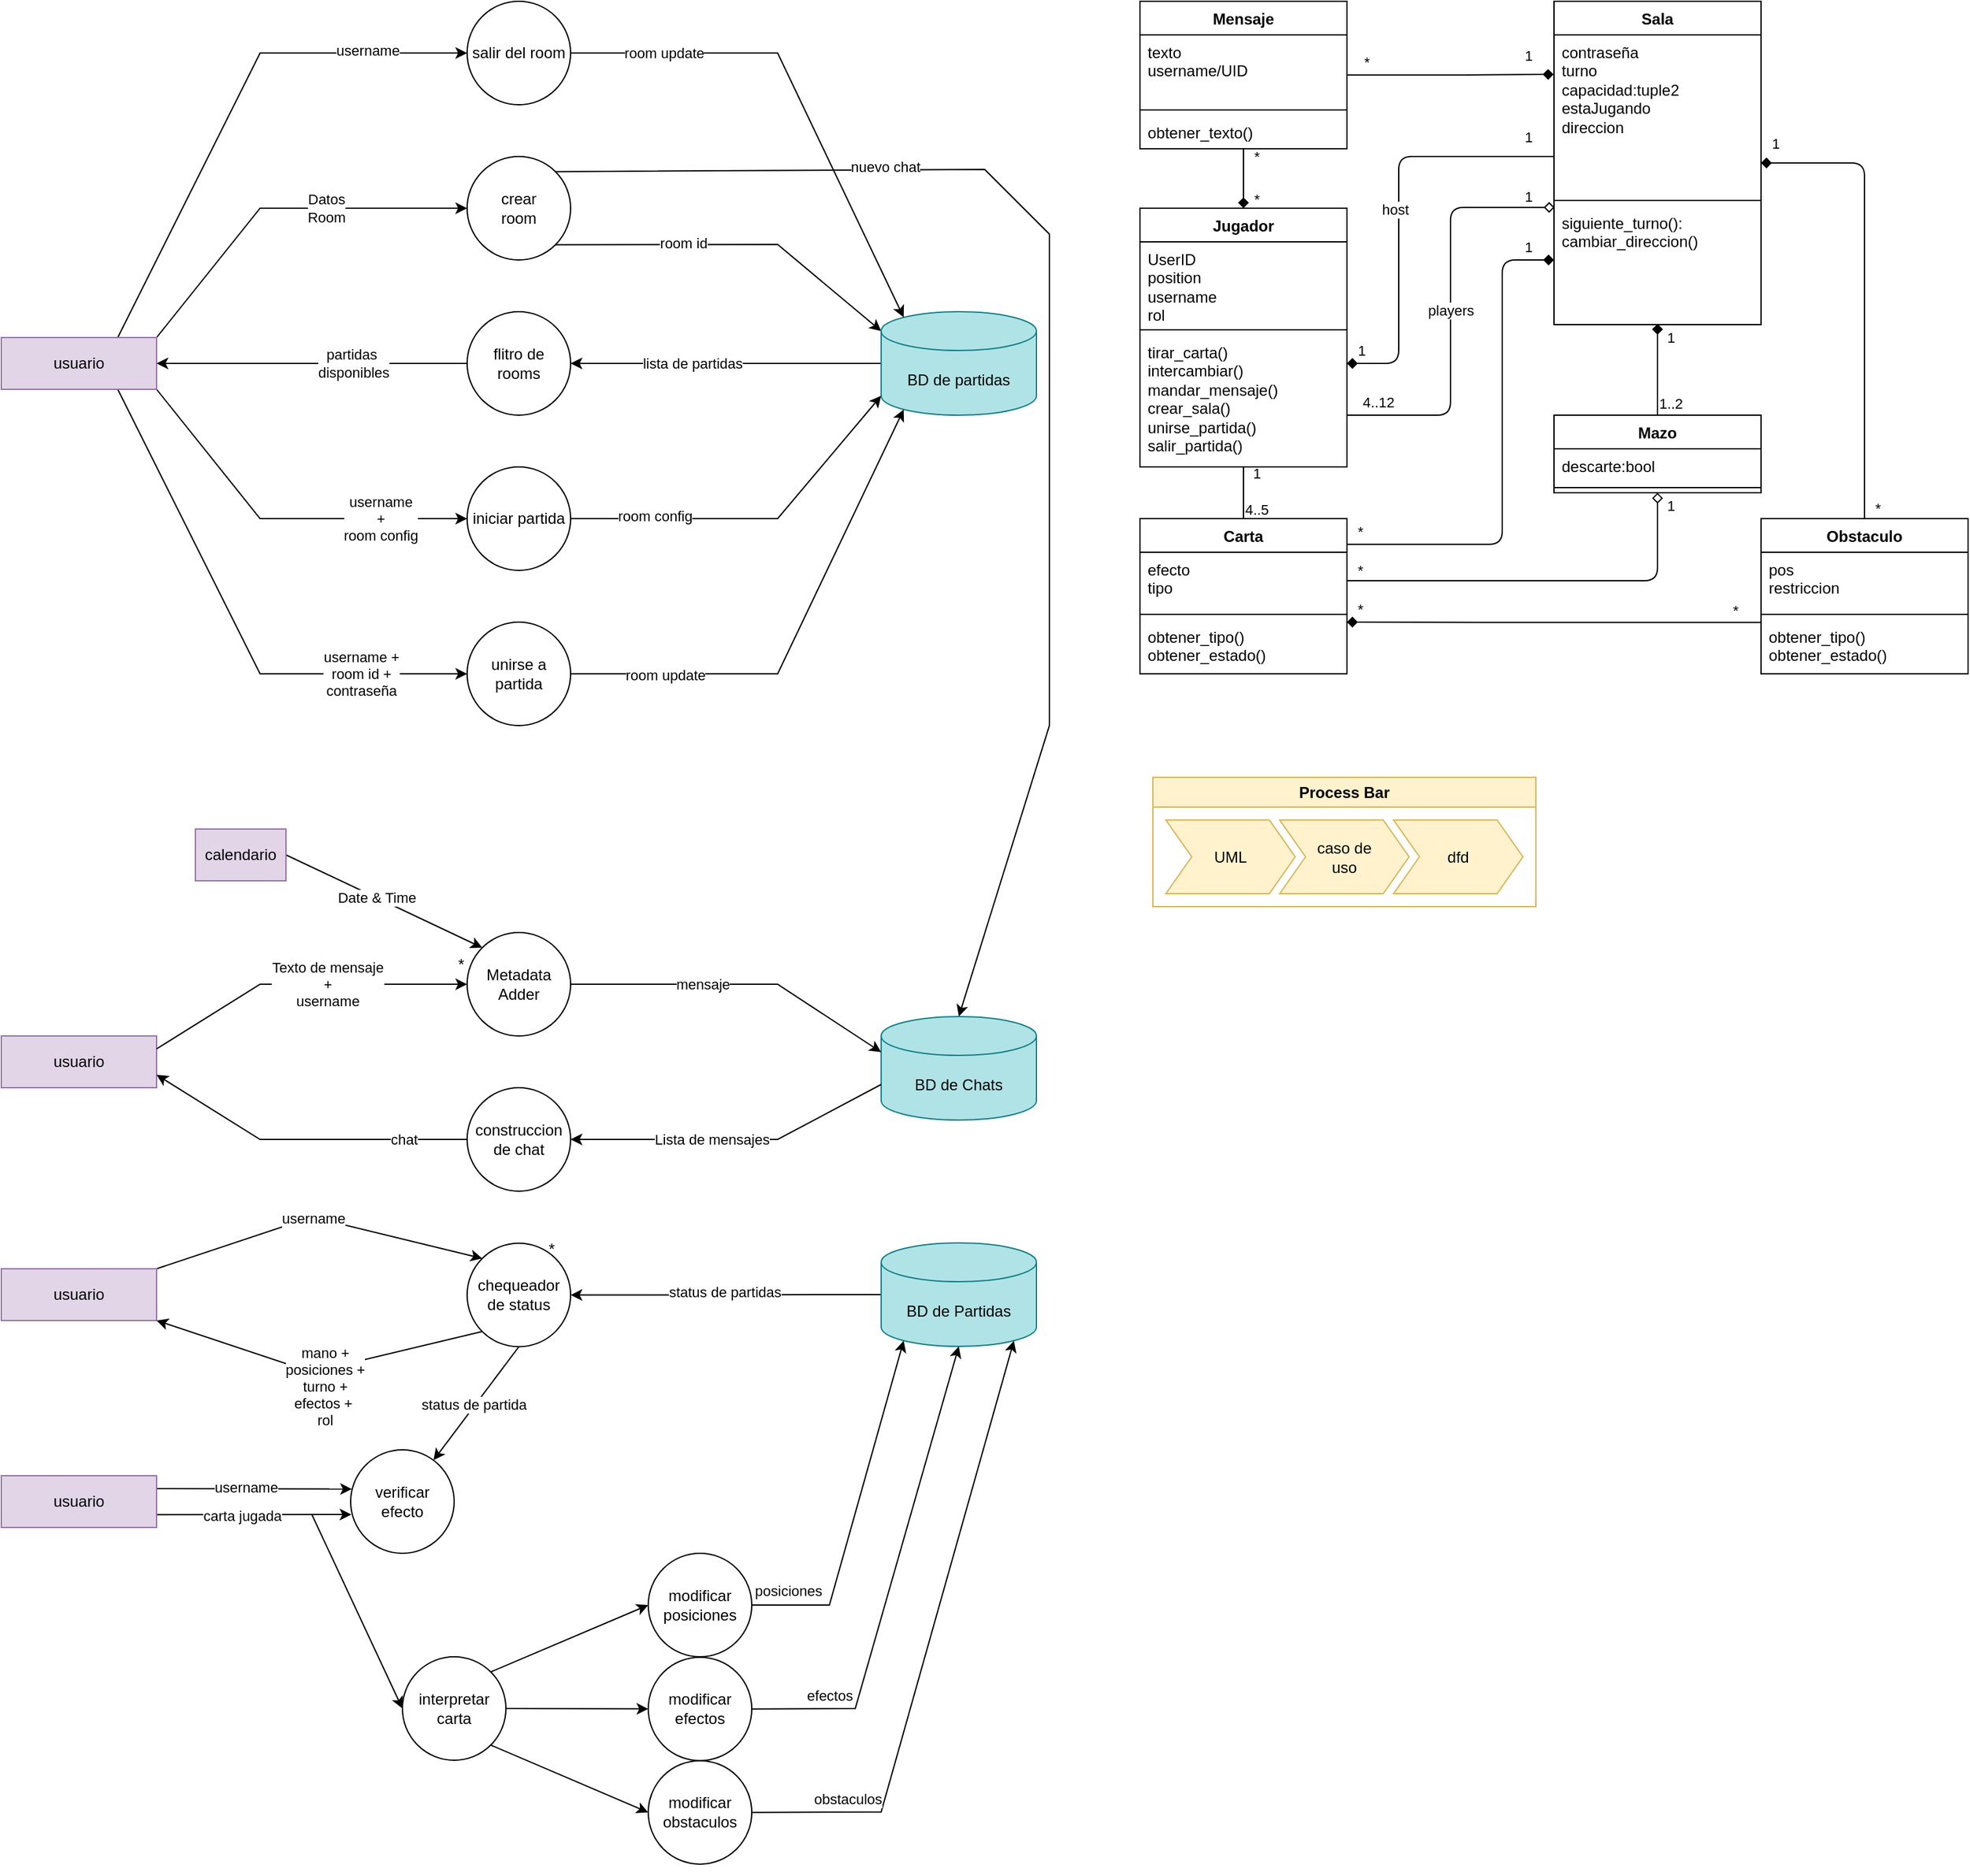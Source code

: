 <mxfile version="21.7.1" type="github" pages="3">
  <diagram id="C5RBs43oDa-KdzZeNtuy" name="Page-1">
    <mxGraphModel dx="1746" dy="2170" grid="1" gridSize="10" guides="1" tooltips="1" connect="1" arrows="1" fold="1" page="1" pageScale="1" pageWidth="827" pageHeight="1169" math="0" shadow="0">
      <root>
        <mxCell id="WIyWlLk6GJQsqaUBKTNV-0" />
        <mxCell id="WIyWlLk6GJQsqaUBKTNV-1" parent="WIyWlLk6GJQsqaUBKTNV-0" />
        <mxCell id="mjs6f0KcYCQ3QhFOGWPT-2" style="edgeStyle=none;rounded=0;orthogonalLoop=1;jettySize=auto;html=1;exitX=1;exitY=0;exitDx=0;exitDy=0;entryX=0;entryY=0.5;entryDx=0;entryDy=0;" parent="WIyWlLk6GJQsqaUBKTNV-1" source="mjs6f0KcYCQ3QhFOGWPT-0" target="mjs6f0KcYCQ3QhFOGWPT-3" edge="1">
          <mxGeometry relative="1" as="geometry">
            <mxPoint x="280" y="-970" as="targetPoint" />
            <Array as="points">
              <mxPoint x="200" y="-1000" />
            </Array>
          </mxGeometry>
        </mxCell>
        <mxCell id="mjs6f0KcYCQ3QhFOGWPT-4" value="Datos&lt;br&gt;Room" style="edgeLabel;html=1;align=center;verticalAlign=middle;resizable=0;points=[];" parent="mjs6f0KcYCQ3QhFOGWPT-2" vertex="1" connectable="0">
          <mxGeometry x="0.124" relative="1" as="geometry">
            <mxPoint x="17" as="offset" />
          </mxGeometry>
        </mxCell>
        <mxCell id="mjs6f0KcYCQ3QhFOGWPT-14" style="edgeStyle=none;rounded=0;orthogonalLoop=1;jettySize=auto;html=1;exitX=1;exitY=1;exitDx=0;exitDy=0;" parent="WIyWlLk6GJQsqaUBKTNV-1" source="mjs6f0KcYCQ3QhFOGWPT-0" target="mjs6f0KcYCQ3QhFOGWPT-15" edge="1">
          <mxGeometry relative="1" as="geometry">
            <mxPoint x="200" y="-760" as="targetPoint" />
            <Array as="points">
              <mxPoint x="200" y="-760" />
            </Array>
          </mxGeometry>
        </mxCell>
        <mxCell id="mjs6f0KcYCQ3QhFOGWPT-17" value="username&lt;br&gt;+&lt;br&gt;room config" style="edgeLabel;html=1;align=center;verticalAlign=middle;resizable=0;points=[];" parent="mjs6f0KcYCQ3QhFOGWPT-14" vertex="1" connectable="0">
          <mxGeometry x="0.535" y="1" relative="1" as="geometry">
            <mxPoint y="1" as="offset" />
          </mxGeometry>
        </mxCell>
        <mxCell id="mjs6f0KcYCQ3QhFOGWPT-19" style="edgeStyle=none;rounded=0;orthogonalLoop=1;jettySize=auto;html=1;exitX=0.75;exitY=1;exitDx=0;exitDy=0;" parent="WIyWlLk6GJQsqaUBKTNV-1" source="mjs6f0KcYCQ3QhFOGWPT-0" target="mjs6f0KcYCQ3QhFOGWPT-20" edge="1">
          <mxGeometry relative="1" as="geometry">
            <mxPoint x="400" y="-640" as="targetPoint" />
            <Array as="points">
              <mxPoint x="200" y="-640" />
            </Array>
          </mxGeometry>
        </mxCell>
        <mxCell id="mjs6f0KcYCQ3QhFOGWPT-22" value="username +&lt;br&gt;room id +&lt;br&gt;contraseña" style="edgeLabel;html=1;align=center;verticalAlign=middle;resizable=0;points=[];" parent="mjs6f0KcYCQ3QhFOGWPT-19" vertex="1" connectable="0">
          <mxGeometry x="0.594" relative="1" as="geometry">
            <mxPoint as="offset" />
          </mxGeometry>
        </mxCell>
        <mxCell id="mjs6f0KcYCQ3QhFOGWPT-120" style="edgeStyle=none;rounded=0;orthogonalLoop=1;jettySize=auto;html=1;exitX=0.75;exitY=0;exitDx=0;exitDy=0;entryX=0;entryY=0.5;entryDx=0;entryDy=0;" parent="WIyWlLk6GJQsqaUBKTNV-1" source="mjs6f0KcYCQ3QhFOGWPT-0" target="mjs6f0KcYCQ3QhFOGWPT-121" edge="1">
          <mxGeometry relative="1" as="geometry">
            <mxPoint x="400" y="-1100" as="targetPoint" />
            <Array as="points">
              <mxPoint x="200" y="-1120" />
            </Array>
          </mxGeometry>
        </mxCell>
        <mxCell id="mjs6f0KcYCQ3QhFOGWPT-123" value="username" style="edgeLabel;html=1;align=center;verticalAlign=middle;resizable=0;points=[];" parent="mjs6f0KcYCQ3QhFOGWPT-120" vertex="1" connectable="0">
          <mxGeometry x="0.618" y="2" relative="1" as="geometry">
            <mxPoint as="offset" />
          </mxGeometry>
        </mxCell>
        <mxCell id="mjs6f0KcYCQ3QhFOGWPT-0" value="usuario" style="rounded=0;whiteSpace=wrap;html=1;fillColor=#e1d5e7;strokeColor=#9673a6;" parent="WIyWlLk6GJQsqaUBKTNV-1" vertex="1">
          <mxGeometry y="-900" width="120" height="40" as="geometry" />
        </mxCell>
        <mxCell id="mjs6f0KcYCQ3QhFOGWPT-5" style="edgeStyle=none;rounded=0;orthogonalLoop=1;jettySize=auto;html=1;exitX=1;exitY=1;exitDx=0;exitDy=0;entryX=0;entryY=0;entryDx=0;entryDy=15;entryPerimeter=0;" parent="WIyWlLk6GJQsqaUBKTNV-1" source="mjs6f0KcYCQ3QhFOGWPT-3" target="mjs6f0KcYCQ3QhFOGWPT-6" edge="1">
          <mxGeometry relative="1" as="geometry">
            <mxPoint x="680" y="-880" as="targetPoint" />
            <Array as="points">
              <mxPoint x="600" y="-972" />
            </Array>
            <mxPoint x="430.0" y="-970" as="sourcePoint" />
          </mxGeometry>
        </mxCell>
        <mxCell id="mjs6f0KcYCQ3QhFOGWPT-7" value="room id" style="edgeLabel;html=1;align=center;verticalAlign=middle;resizable=0;points=[];" parent="mjs6f0KcYCQ3QhFOGWPT-5" vertex="1" connectable="0">
          <mxGeometry x="-0.29" relative="1" as="geometry">
            <mxPoint y="-1" as="offset" />
          </mxGeometry>
        </mxCell>
        <mxCell id="mjs6f0KcYCQ3QhFOGWPT-3" value="crear&lt;br&gt;room" style="ellipse;whiteSpace=wrap;html=1;aspect=fixed;" parent="WIyWlLk6GJQsqaUBKTNV-1" vertex="1">
          <mxGeometry x="360" y="-1040" width="80" height="80" as="geometry" />
        </mxCell>
        <mxCell id="mjs6f0KcYCQ3QhFOGWPT-8" style="edgeStyle=none;rounded=0;orthogonalLoop=1;jettySize=auto;html=1;exitX=0;exitY=0.5;exitDx=0;exitDy=0;exitPerimeter=0;" parent="WIyWlLk6GJQsqaUBKTNV-1" source="mjs6f0KcYCQ3QhFOGWPT-6" target="mjs6f0KcYCQ3QhFOGWPT-9" edge="1">
          <mxGeometry relative="1" as="geometry">
            <mxPoint x="460" y="-939.667" as="targetPoint" />
            <Array as="points">
              <mxPoint x="600" y="-880" />
            </Array>
          </mxGeometry>
        </mxCell>
        <mxCell id="mjs6f0KcYCQ3QhFOGWPT-11" value="lista de partidas" style="edgeLabel;html=1;align=center;verticalAlign=middle;resizable=0;points=[];" parent="mjs6f0KcYCQ3QhFOGWPT-8" vertex="1" connectable="0">
          <mxGeometry x="0.318" y="1" relative="1" as="geometry">
            <mxPoint x="12" y="-1" as="offset" />
          </mxGeometry>
        </mxCell>
        <mxCell id="mjs6f0KcYCQ3QhFOGWPT-6" value="BD de partidas" style="shape=cylinder3;whiteSpace=wrap;html=1;boundedLbl=1;backgroundOutline=1;size=15;fillColor=#b0e3e6;strokeColor=#0e8088;" parent="WIyWlLk6GJQsqaUBKTNV-1" vertex="1">
          <mxGeometry x="680" y="-920" width="120" height="80" as="geometry" />
        </mxCell>
        <mxCell id="mjs6f0KcYCQ3QhFOGWPT-10" style="edgeStyle=none;rounded=0;orthogonalLoop=1;jettySize=auto;html=1;exitX=0;exitY=0.5;exitDx=0;exitDy=0;entryX=1;entryY=0.5;entryDx=0;entryDy=0;" parent="WIyWlLk6GJQsqaUBKTNV-1" source="mjs6f0KcYCQ3QhFOGWPT-9" target="mjs6f0KcYCQ3QhFOGWPT-0" edge="1">
          <mxGeometry relative="1" as="geometry">
            <Array as="points">
              <mxPoint x="200" y="-880" />
            </Array>
          </mxGeometry>
        </mxCell>
        <mxCell id="mjs6f0KcYCQ3QhFOGWPT-12" value="partidas&amp;nbsp;&lt;br&gt;disponibles" style="edgeLabel;html=1;align=center;verticalAlign=middle;resizable=0;points=[];" parent="mjs6f0KcYCQ3QhFOGWPT-10" vertex="1" connectable="0">
          <mxGeometry x="-0.268" y="-3" relative="1" as="geometry">
            <mxPoint y="3" as="offset" />
          </mxGeometry>
        </mxCell>
        <mxCell id="mjs6f0KcYCQ3QhFOGWPT-9" value="flitro de&lt;br&gt;rooms" style="ellipse;whiteSpace=wrap;html=1;aspect=fixed;" parent="WIyWlLk6GJQsqaUBKTNV-1" vertex="1">
          <mxGeometry x="360" y="-919.997" width="80" height="80" as="geometry" />
        </mxCell>
        <mxCell id="mjs6f0KcYCQ3QhFOGWPT-16" style="edgeStyle=none;rounded=0;orthogonalLoop=1;jettySize=auto;html=1;exitX=1;exitY=0.5;exitDx=0;exitDy=0;entryX=0;entryY=1;entryDx=0;entryDy=-15;entryPerimeter=0;" parent="WIyWlLk6GJQsqaUBKTNV-1" source="mjs6f0KcYCQ3QhFOGWPT-15" target="mjs6f0KcYCQ3QhFOGWPT-6" edge="1">
          <mxGeometry relative="1" as="geometry">
            <Array as="points">
              <mxPoint x="600" y="-760" />
            </Array>
          </mxGeometry>
        </mxCell>
        <mxCell id="mjs6f0KcYCQ3QhFOGWPT-18" value="room config" style="edgeLabel;html=1;align=center;verticalAlign=middle;resizable=0;points=[];" parent="mjs6f0KcYCQ3QhFOGWPT-16" vertex="1" connectable="0">
          <mxGeometry x="-0.545" y="2" relative="1" as="geometry">
            <mxPoint as="offset" />
          </mxGeometry>
        </mxCell>
        <mxCell id="mjs6f0KcYCQ3QhFOGWPT-15" value="iniciar partida&lt;br&gt;" style="ellipse;whiteSpace=wrap;html=1;aspect=fixed;" parent="WIyWlLk6GJQsqaUBKTNV-1" vertex="1">
          <mxGeometry x="360" y="-800" width="80" height="80" as="geometry" />
        </mxCell>
        <mxCell id="mjs6f0KcYCQ3QhFOGWPT-21" style="edgeStyle=none;rounded=0;orthogonalLoop=1;jettySize=auto;html=1;exitX=1;exitY=0.5;exitDx=0;exitDy=0;entryX=0.145;entryY=1;entryDx=0;entryDy=-4.35;entryPerimeter=0;" parent="WIyWlLk6GJQsqaUBKTNV-1" source="mjs6f0KcYCQ3QhFOGWPT-20" target="mjs6f0KcYCQ3QhFOGWPT-6" edge="1">
          <mxGeometry relative="1" as="geometry">
            <mxPoint x="640" y="-880" as="targetPoint" />
            <Array as="points">
              <mxPoint x="600" y="-640" />
            </Array>
          </mxGeometry>
        </mxCell>
        <mxCell id="mjs6f0KcYCQ3QhFOGWPT-23" value="room update" style="edgeLabel;html=1;align=center;verticalAlign=middle;resizable=0;points=[];" parent="mjs6f0KcYCQ3QhFOGWPT-21" vertex="1" connectable="0">
          <mxGeometry x="-0.625" y="-1" relative="1" as="geometry">
            <mxPoint as="offset" />
          </mxGeometry>
        </mxCell>
        <mxCell id="mjs6f0KcYCQ3QhFOGWPT-20" value="unirse a partida" style="ellipse;whiteSpace=wrap;html=1;aspect=fixed;" parent="WIyWlLk6GJQsqaUBKTNV-1" vertex="1">
          <mxGeometry x="360" y="-680" width="80" height="80" as="geometry" />
        </mxCell>
        <mxCell id="mjs6f0KcYCQ3QhFOGWPT-130" style="edgeStyle=none;rounded=0;orthogonalLoop=1;jettySize=auto;html=1;exitX=1;exitY=0.5;exitDx=0;exitDy=0;entryX=0;entryY=0;entryDx=0;entryDy=0;" parent="WIyWlLk6GJQsqaUBKTNV-1" target="mjs6f0KcYCQ3QhFOGWPT-127" edge="1">
          <mxGeometry relative="1" as="geometry">
            <mxPoint x="120" y="-180" as="sourcePoint" />
            <mxPoint x="360" y="-179.739" as="targetPoint" />
            <Array as="points">
              <mxPoint x="240" y="-220" />
            </Array>
          </mxGeometry>
        </mxCell>
        <mxCell id="mjs6f0KcYCQ3QhFOGWPT-133" value="username" style="edgeLabel;html=1;align=center;verticalAlign=middle;resizable=0;points=[];" parent="mjs6f0KcYCQ3QhFOGWPT-130" vertex="1" connectable="0">
          <mxGeometry x="0.269" y="2" relative="1" as="geometry">
            <mxPoint x="-39" y="-7" as="offset" />
          </mxGeometry>
        </mxCell>
        <mxCell id="mjs6f0KcYCQ3QhFOGWPT-40" value="usuario" style="rounded=0;whiteSpace=wrap;html=1;fillColor=#e1d5e7;strokeColor=#9673a6;" parent="WIyWlLk6GJQsqaUBKTNV-1" vertex="1">
          <mxGeometry y="-180" width="120" height="40" as="geometry" />
        </mxCell>
        <mxCell id="mjs6f0KcYCQ3QhFOGWPT-126" style="edgeStyle=none;rounded=0;orthogonalLoop=1;jettySize=auto;html=1;exitX=0;exitY=0.5;exitDx=0;exitDy=0;exitPerimeter=0;" parent="WIyWlLk6GJQsqaUBKTNV-1" source="mjs6f0KcYCQ3QhFOGWPT-41" target="mjs6f0KcYCQ3QhFOGWPT-127" edge="1">
          <mxGeometry relative="1" as="geometry">
            <mxPoint x="400" y="-159.739" as="targetPoint" />
          </mxGeometry>
        </mxCell>
        <mxCell id="mjs6f0KcYCQ3QhFOGWPT-129" value="status de partidas" style="edgeLabel;html=1;align=center;verticalAlign=middle;resizable=0;points=[];" parent="mjs6f0KcYCQ3QhFOGWPT-126" vertex="1" connectable="0">
          <mxGeometry x="0.008" y="-2" relative="1" as="geometry">
            <mxPoint as="offset" />
          </mxGeometry>
        </mxCell>
        <mxCell id="mjs6f0KcYCQ3QhFOGWPT-41" value="BD de Partidas" style="shape=cylinder3;whiteSpace=wrap;html=1;boundedLbl=1;backgroundOutline=1;size=15;fillColor=#b0e3e6;strokeColor=#0e8088;" parent="WIyWlLk6GJQsqaUBKTNV-1" vertex="1">
          <mxGeometry x="680" y="-200" width="120" height="80" as="geometry" />
        </mxCell>
        <mxCell id="mjs6f0KcYCQ3QhFOGWPT-44" value="" style="endArrow=classic;html=1;rounded=0;entryX=0.5;entryY=0;entryDx=0;entryDy=0;entryPerimeter=0;exitX=1;exitY=0;exitDx=0;exitDy=0;" parent="WIyWlLk6GJQsqaUBKTNV-1" source="mjs6f0KcYCQ3QhFOGWPT-3" target="mjs6f0KcYCQ3QhFOGWPT-42" edge="1">
          <mxGeometry width="50" height="50" relative="1" as="geometry">
            <mxPoint x="600" y="-640" as="sourcePoint" />
            <mxPoint x="720" y="-660" as="targetPoint" />
            <Array as="points">
              <mxPoint x="760" y="-1030" />
              <mxPoint x="810" y="-980" />
              <mxPoint x="810" y="-600" />
            </Array>
          </mxGeometry>
        </mxCell>
        <mxCell id="mjs6f0KcYCQ3QhFOGWPT-46" value="nuevo chat" style="edgeLabel;html=1;align=center;verticalAlign=middle;resizable=0;points=[];" parent="mjs6f0KcYCQ3QhFOGWPT-44" vertex="1" connectable="0">
          <mxGeometry x="-0.707" y="3" relative="1" as="geometry">
            <mxPoint x="105" as="offset" />
          </mxGeometry>
        </mxCell>
        <mxCell id="mjs6f0KcYCQ3QhFOGWPT-122" style="edgeStyle=none;rounded=0;orthogonalLoop=1;jettySize=auto;html=1;exitX=1;exitY=0.5;exitDx=0;exitDy=0;entryX=0.145;entryY=0;entryDx=0;entryDy=4.35;entryPerimeter=0;" parent="WIyWlLk6GJQsqaUBKTNV-1" source="mjs6f0KcYCQ3QhFOGWPT-121" target="mjs6f0KcYCQ3QhFOGWPT-6" edge="1">
          <mxGeometry relative="1" as="geometry">
            <mxPoint x="690" y="-955.769" as="targetPoint" />
            <Array as="points">
              <mxPoint x="600" y="-1120" />
            </Array>
          </mxGeometry>
        </mxCell>
        <mxCell id="mjs6f0KcYCQ3QhFOGWPT-124" value="room update" style="edgeLabel;html=1;align=center;verticalAlign=middle;resizable=0;points=[];" parent="mjs6f0KcYCQ3QhFOGWPT-122" vertex="1" connectable="0">
          <mxGeometry x="-0.627" y="4" relative="1" as="geometry">
            <mxPoint y="4" as="offset" />
          </mxGeometry>
        </mxCell>
        <mxCell id="mjs6f0KcYCQ3QhFOGWPT-121" value="salir del room" style="ellipse;whiteSpace=wrap;html=1;aspect=fixed;" parent="WIyWlLk6GJQsqaUBKTNV-1" vertex="1">
          <mxGeometry x="360" y="-1160" width="80" height="80" as="geometry" />
        </mxCell>
        <mxCell id="mjs6f0KcYCQ3QhFOGWPT-128" style="edgeStyle=none;rounded=0;orthogonalLoop=1;jettySize=auto;html=1;exitX=0;exitY=1;exitDx=0;exitDy=0;entryX=1;entryY=0.5;entryDx=0;entryDy=0;" parent="WIyWlLk6GJQsqaUBKTNV-1" source="mjs6f0KcYCQ3QhFOGWPT-127" edge="1">
          <mxGeometry relative="1" as="geometry">
            <mxPoint x="360" y="-139.739" as="sourcePoint" />
            <mxPoint x="120" y="-140" as="targetPoint" />
            <Array as="points">
              <mxPoint x="240" y="-100" />
            </Array>
          </mxGeometry>
        </mxCell>
        <mxCell id="mjs6f0KcYCQ3QhFOGWPT-134" value="mano +&lt;br&gt;posiciones +&lt;br&gt;turno +&lt;br&gt;efectos +&amp;nbsp;&lt;br&gt;rol" style="edgeLabel;html=1;align=center;verticalAlign=middle;resizable=0;points=[];" parent="mjs6f0KcYCQ3QhFOGWPT-128" vertex="1" connectable="0">
          <mxGeometry x="-0.154" y="-2" relative="1" as="geometry">
            <mxPoint x="-14" y="18" as="offset" />
          </mxGeometry>
        </mxCell>
        <mxCell id="7f2xzqKiEEg-ls5bjz0Y-16" style="edgeStyle=none;rounded=0;orthogonalLoop=1;jettySize=auto;html=1;exitX=0.5;exitY=1;exitDx=0;exitDy=0;" parent="WIyWlLk6GJQsqaUBKTNV-1" source="mjs6f0KcYCQ3QhFOGWPT-127" target="7f2xzqKiEEg-ls5bjz0Y-4" edge="1">
          <mxGeometry relative="1" as="geometry" />
        </mxCell>
        <mxCell id="7f2xzqKiEEg-ls5bjz0Y-17" value="&lt;div&gt;status de partida&lt;/div&gt;" style="edgeLabel;html=1;align=center;verticalAlign=middle;resizable=0;points=[];" parent="7f2xzqKiEEg-ls5bjz0Y-16" vertex="1" connectable="0">
          <mxGeometry x="0.04" y="-1" relative="1" as="geometry">
            <mxPoint as="offset" />
          </mxGeometry>
        </mxCell>
        <mxCell id="mjs6f0KcYCQ3QhFOGWPT-127" value="chequeador de status" style="ellipse;whiteSpace=wrap;html=1;aspect=fixed;" parent="WIyWlLk6GJQsqaUBKTNV-1" vertex="1">
          <mxGeometry x="360" y="-199.739" width="80" height="80" as="geometry" />
        </mxCell>
        <mxCell id="mjs6f0KcYCQ3QhFOGWPT-131" value="*" style="text;html=1;align=center;verticalAlign=middle;resizable=0;points=[];autosize=1;strokeColor=none;fillColor=none;" parent="WIyWlLk6GJQsqaUBKTNV-1" vertex="1">
          <mxGeometry x="410" y="-210" width="30" height="30" as="geometry" />
        </mxCell>
        <mxCell id="7f2xzqKiEEg-ls5bjz0Y-2" style="rounded=0;orthogonalLoop=1;jettySize=auto;html=1;entryX=0.007;entryY=0.625;entryDx=0;entryDy=0;exitX=1;exitY=0.75;exitDx=0;exitDy=0;entryPerimeter=0;" parent="WIyWlLk6GJQsqaUBKTNV-1" target="7f2xzqKiEEg-ls5bjz0Y-4" edge="1">
          <mxGeometry relative="1" as="geometry">
            <mxPoint x="274.4" y="10.003" as="targetPoint" />
            <mxPoint x="120" y="10.13" as="sourcePoint" />
            <Array as="points" />
          </mxGeometry>
        </mxCell>
        <mxCell id="7f2xzqKiEEg-ls5bjz0Y-6" value="carta jugada" style="edgeLabel;html=1;align=center;verticalAlign=middle;resizable=0;points=[];" parent="7f2xzqKiEEg-ls5bjz0Y-2" vertex="1" connectable="0">
          <mxGeometry x="-0.132" y="-1" relative="1" as="geometry">
            <mxPoint as="offset" />
          </mxGeometry>
        </mxCell>
        <mxCell id="7f2xzqKiEEg-ls5bjz0Y-3" style="edgeStyle=none;rounded=0;orthogonalLoop=1;jettySize=auto;html=1;exitX=1;exitY=0.25;exitDx=0;exitDy=0;entryX=0.012;entryY=0.379;entryDx=0;entryDy=0;entryPerimeter=0;" parent="WIyWlLk6GJQsqaUBKTNV-1" source="7f2xzqKiEEg-ls5bjz0Y-1" target="7f2xzqKiEEg-ls5bjz0Y-4" edge="1">
          <mxGeometry relative="1" as="geometry">
            <mxPoint x="360" y="-29.997" as="targetPoint" />
            <mxPoint x="120" y="-15" as="sourcePoint" />
            <Array as="points" />
          </mxGeometry>
        </mxCell>
        <mxCell id="7f2xzqKiEEg-ls5bjz0Y-8" value="username" style="edgeLabel;html=1;align=center;verticalAlign=middle;resizable=0;points=[];" parent="7f2xzqKiEEg-ls5bjz0Y-3" vertex="1" connectable="0">
          <mxGeometry x="-0.083" y="1" relative="1" as="geometry">
            <mxPoint as="offset" />
          </mxGeometry>
        </mxCell>
        <mxCell id="7f2xzqKiEEg-ls5bjz0Y-1" value="&lt;div&gt;usuario&lt;/div&gt;" style="whiteSpace=wrap;html=1;fillColor=#e1d5e7;strokeColor=#9673a6;" parent="WIyWlLk6GJQsqaUBKTNV-1" vertex="1">
          <mxGeometry y="-20" width="120" height="40" as="geometry" />
        </mxCell>
        <mxCell id="7f2xzqKiEEg-ls5bjz0Y-4" value="&lt;div&gt;verificar&lt;/div&gt;&lt;div&gt;efecto&lt;br&gt;&lt;/div&gt;" style="ellipse;whiteSpace=wrap;html=1;aspect=fixed;" parent="WIyWlLk6GJQsqaUBKTNV-1" vertex="1">
          <mxGeometry x="270" y="-40.007" width="80" height="80" as="geometry" />
        </mxCell>
        <mxCell id="7f2xzqKiEEg-ls5bjz0Y-26" style="edgeStyle=none;rounded=0;orthogonalLoop=1;jettySize=auto;html=1;exitX=1;exitY=0.5;exitDx=0;exitDy=0;entryX=0.145;entryY=1;entryDx=0;entryDy=-4.35;entryPerimeter=0;" parent="WIyWlLk6GJQsqaUBKTNV-1" source="7f2xzqKiEEg-ls5bjz0Y-19" target="mjs6f0KcYCQ3QhFOGWPT-41" edge="1">
          <mxGeometry relative="1" as="geometry">
            <Array as="points">
              <mxPoint x="640" y="80" />
            </Array>
          </mxGeometry>
        </mxCell>
        <mxCell id="7f2xzqKiEEg-ls5bjz0Y-27" value="posiciones" style="edgeLabel;html=1;align=center;verticalAlign=middle;resizable=0;points=[];" parent="7f2xzqKiEEg-ls5bjz0Y-26" vertex="1" connectable="0">
          <mxGeometry x="-0.112" y="-3" relative="1" as="geometry">
            <mxPoint x="-52" y="47" as="offset" />
          </mxGeometry>
        </mxCell>
        <mxCell id="7f2xzqKiEEg-ls5bjz0Y-19" value="modificar posiciones" style="ellipse;whiteSpace=wrap;html=1;aspect=fixed;" parent="WIyWlLk6GJQsqaUBKTNV-1" vertex="1">
          <mxGeometry x="500" y="39.996" width="80" height="80" as="geometry" />
        </mxCell>
        <mxCell id="7f2xzqKiEEg-ls5bjz0Y-28" style="edgeStyle=none;rounded=0;orthogonalLoop=1;jettySize=auto;html=1;exitX=1;exitY=0.5;exitDx=0;exitDy=0;entryX=0.5;entryY=1;entryDx=0;entryDy=0;entryPerimeter=0;" parent="WIyWlLk6GJQsqaUBKTNV-1" source="7f2xzqKiEEg-ls5bjz0Y-21" target="mjs6f0KcYCQ3QhFOGWPT-41" edge="1">
          <mxGeometry relative="1" as="geometry">
            <mxPoint x="680" y="0.316" as="targetPoint" />
            <Array as="points">
              <mxPoint x="660" y="160" />
            </Array>
          </mxGeometry>
        </mxCell>
        <mxCell id="7f2xzqKiEEg-ls5bjz0Y-30" value="efectos" style="edgeLabel;html=1;align=center;verticalAlign=middle;resizable=0;points=[];" parent="7f2xzqKiEEg-ls5bjz0Y-28" vertex="1" connectable="0">
          <mxGeometry x="-0.553" y="-3" relative="1" as="geometry">
            <mxPoint x="-24" y="-8" as="offset" />
          </mxGeometry>
        </mxCell>
        <mxCell id="7f2xzqKiEEg-ls5bjz0Y-21" value="&lt;div&gt;modificar &lt;br&gt;&lt;/div&gt;&lt;div&gt;efectos&lt;br&gt;&lt;/div&gt;" style="ellipse;whiteSpace=wrap;html=1;aspect=fixed;" parent="WIyWlLk6GJQsqaUBKTNV-1" vertex="1">
          <mxGeometry x="500" y="120.316" width="80" height="80" as="geometry" />
        </mxCell>
        <mxCell id="7f2xzqKiEEg-ls5bjz0Y-31" style="edgeStyle=none;rounded=0;orthogonalLoop=1;jettySize=auto;html=1;entryX=0.855;entryY=1;entryDx=0;entryDy=-4.35;entryPerimeter=0;exitX=1;exitY=0.5;exitDx=0;exitDy=0;" parent="WIyWlLk6GJQsqaUBKTNV-1" source="7f2xzqKiEEg-ls5bjz0Y-23" target="mjs6f0KcYCQ3QhFOGWPT-41" edge="1">
          <mxGeometry relative="1" as="geometry">
            <mxPoint x="760" y="30" as="sourcePoint" />
            <Array as="points">
              <mxPoint x="680" y="240" />
            </Array>
          </mxGeometry>
        </mxCell>
        <mxCell id="7f2xzqKiEEg-ls5bjz0Y-34" value="obstaculos" style="edgeLabel;html=1;align=center;verticalAlign=middle;resizable=0;points=[];" parent="7f2xzqKiEEg-ls5bjz0Y-31" vertex="1" connectable="0">
          <mxGeometry x="-0.693" relative="1" as="geometry">
            <mxPoint y="-10" as="offset" />
          </mxGeometry>
        </mxCell>
        <mxCell id="7f2xzqKiEEg-ls5bjz0Y-23" value="&lt;div&gt;modificar&lt;/div&gt;&lt;div&gt;obstaculos&lt;br&gt;&lt;/div&gt;" style="ellipse;whiteSpace=wrap;html=1;aspect=fixed;" parent="WIyWlLk6GJQsqaUBKTNV-1" vertex="1">
          <mxGeometry x="500" y="200.32" width="80" height="80" as="geometry" />
        </mxCell>
        <mxCell id="7f2xzqKiEEg-ls5bjz0Y-35" value="" style="endArrow=classic;html=1;rounded=0;entryX=0;entryY=0.5;entryDx=0;entryDy=0;" parent="WIyWlLk6GJQsqaUBKTNV-1" target="7f2xzqKiEEg-ls5bjz0Y-58" edge="1">
          <mxGeometry width="50" height="50" relative="1" as="geometry">
            <mxPoint x="240" y="10" as="sourcePoint" />
            <mxPoint x="290" y="150" as="targetPoint" />
            <Array as="points" />
          </mxGeometry>
        </mxCell>
        <mxCell id="7f2xzqKiEEg-ls5bjz0Y-45" style="edgeStyle=none;rounded=0;orthogonalLoop=1;jettySize=auto;html=1;exitX=1;exitY=0;exitDx=0;exitDy=0;entryX=0;entryY=0.5;entryDx=0;entryDy=0;" parent="WIyWlLk6GJQsqaUBKTNV-1" source="7f2xzqKiEEg-ls5bjz0Y-58" target="7f2xzqKiEEg-ls5bjz0Y-19" edge="1">
          <mxGeometry relative="1" as="geometry">
            <mxPoint x="335" y="110" as="sourcePoint" />
          </mxGeometry>
        </mxCell>
        <mxCell id="7f2xzqKiEEg-ls5bjz0Y-56" style="edgeStyle=none;rounded=0;orthogonalLoop=1;jettySize=auto;html=1;exitX=1;exitY=0.5;exitDx=0;exitDy=0;entryX=0;entryY=0.5;entryDx=0;entryDy=0;" parent="WIyWlLk6GJQsqaUBKTNV-1" source="7f2xzqKiEEg-ls5bjz0Y-58" target="7f2xzqKiEEg-ls5bjz0Y-21" edge="1">
          <mxGeometry relative="1" as="geometry">
            <mxPoint x="335" y="110" as="sourcePoint" />
          </mxGeometry>
        </mxCell>
        <mxCell id="7f2xzqKiEEg-ls5bjz0Y-57" style="edgeStyle=none;rounded=0;orthogonalLoop=1;jettySize=auto;html=1;entryX=0;entryY=0.5;entryDx=0;entryDy=0;exitX=1;exitY=1;exitDx=0;exitDy=0;" parent="WIyWlLk6GJQsqaUBKTNV-1" source="7f2xzqKiEEg-ls5bjz0Y-58" target="7f2xzqKiEEg-ls5bjz0Y-23" edge="1">
          <mxGeometry relative="1" as="geometry">
            <mxPoint x="335" y="110" as="sourcePoint" />
          </mxGeometry>
        </mxCell>
        <mxCell id="7f2xzqKiEEg-ls5bjz0Y-126" style="edgeStyle=none;rounded=0;orthogonalLoop=1;jettySize=auto;html=1;endArrow=diamond;endFill=1;" parent="WIyWlLk6GJQsqaUBKTNV-1" source="7f2xzqKiEEg-ls5bjz0Y-68" target="7f2xzqKiEEg-ls5bjz0Y-51" edge="1">
          <mxGeometry relative="1" as="geometry" />
        </mxCell>
        <mxCell id="7f2xzqKiEEg-ls5bjz0Y-146" value="*" style="edgeLabel;html=1;align=center;verticalAlign=middle;resizable=0;points=[];" parent="7f2xzqKiEEg-ls5bjz0Y-126" vertex="1" connectable="0">
          <mxGeometry x="-0.274" y="-1" relative="1" as="geometry">
            <mxPoint x="11" y="-11" as="offset" />
          </mxGeometry>
        </mxCell>
        <mxCell id="7f2xzqKiEEg-ls5bjz0Y-147" value="*" style="edgeLabel;html=1;align=center;verticalAlign=middle;resizable=0;points=[];" parent="7f2xzqKiEEg-ls5bjz0Y-126" vertex="1" connectable="0">
          <mxGeometry x="0.417" y="2" relative="1" as="geometry">
            <mxPoint x="8" y="6" as="offset" />
          </mxGeometry>
        </mxCell>
        <mxCell id="7f2xzqKiEEg-ls5bjz0Y-127" style="edgeStyle=none;rounded=0;orthogonalLoop=1;jettySize=auto;html=1;endArrow=none;endFill=0;" parent="WIyWlLk6GJQsqaUBKTNV-1" source="7f2xzqKiEEg-ls5bjz0Y-51" target="7f2xzqKiEEg-ls5bjz0Y-91" edge="1">
          <mxGeometry relative="1" as="geometry" />
        </mxCell>
        <mxCell id="7f2xzqKiEEg-ls5bjz0Y-136" value="&lt;div&gt;1&lt;/div&gt;" style="edgeLabel;html=1;align=center;verticalAlign=middle;resizable=0;points=[];" parent="7f2xzqKiEEg-ls5bjz0Y-127" vertex="1" connectable="0">
          <mxGeometry x="-0.773" y="-1" relative="1" as="geometry">
            <mxPoint x="11" as="offset" />
          </mxGeometry>
        </mxCell>
        <mxCell id="7f2xzqKiEEg-ls5bjz0Y-137" value="&lt;div&gt;4..5&lt;/div&gt;" style="edgeLabel;html=1;align=center;verticalAlign=middle;resizable=0;points=[];" parent="7f2xzqKiEEg-ls5bjz0Y-127" vertex="1" connectable="0">
          <mxGeometry x="0.649" y="-1" relative="1" as="geometry">
            <mxPoint x="11" as="offset" />
          </mxGeometry>
        </mxCell>
        <mxCell id="7f2xzqKiEEg-ls5bjz0Y-51" value="Jugador" style="swimlane;fontStyle=1;align=center;verticalAlign=top;childLayout=stackLayout;horizontal=1;startSize=26;horizontalStack=0;resizeParent=1;resizeParentMax=0;resizeLast=0;collapsible=1;marginBottom=0;whiteSpace=wrap;html=1;" parent="WIyWlLk6GJQsqaUBKTNV-1" vertex="1">
          <mxGeometry x="880" y="-1000" width="160" height="200" as="geometry">
            <mxRectangle x="1070" y="-1100" width="90" height="30" as="alternateBounds" />
          </mxGeometry>
        </mxCell>
        <mxCell id="7f2xzqKiEEg-ls5bjz0Y-52" value="&lt;div&gt;UserID&lt;/div&gt;&lt;div&gt;position&lt;/div&gt;&lt;div&gt;username&lt;br&gt;&lt;/div&gt;&lt;div&gt;rol&lt;br&gt;&lt;/div&gt;" style="text;strokeColor=none;fillColor=none;align=left;verticalAlign=top;spacingLeft=4;spacingRight=4;overflow=hidden;rotatable=0;points=[[0,0.5],[1,0.5]];portConstraint=eastwest;whiteSpace=wrap;html=1;" parent="7f2xzqKiEEg-ls5bjz0Y-51" vertex="1">
          <mxGeometry y="26" width="160" height="64" as="geometry" />
        </mxCell>
        <mxCell id="7f2xzqKiEEg-ls5bjz0Y-53" value="" style="line;strokeWidth=1;fillColor=none;align=left;verticalAlign=middle;spacingTop=-1;spacingLeft=3;spacingRight=3;rotatable=0;labelPosition=right;points=[];portConstraint=eastwest;strokeColor=inherit;" parent="7f2xzqKiEEg-ls5bjz0Y-51" vertex="1">
          <mxGeometry y="90" width="160" height="8" as="geometry" />
        </mxCell>
        <mxCell id="7f2xzqKiEEg-ls5bjz0Y-54" value="&lt;div&gt;tirar_carta()&lt;/div&gt;&lt;div&gt;intercambiar()&lt;/div&gt;&lt;div&gt;mandar_mensaje()&lt;/div&gt;&lt;div&gt;crear_sala()&lt;/div&gt;&lt;div&gt;&lt;div&gt;unirse_partida()&lt;/div&gt;&lt;div&gt;salir_partida()&lt;/div&gt;&lt;/div&gt;" style="text;strokeColor=none;fillColor=none;align=left;verticalAlign=top;spacingLeft=4;spacingRight=4;overflow=hidden;rotatable=0;points=[[0,0.5],[1,0.5]];portConstraint=eastwest;whiteSpace=wrap;html=1;" parent="7f2xzqKiEEg-ls5bjz0Y-51" vertex="1">
          <mxGeometry y="98" width="160" height="102" as="geometry" />
        </mxCell>
        <mxCell id="7f2xzqKiEEg-ls5bjz0Y-58" value="interpretar carta" style="ellipse;whiteSpace=wrap;html=1;aspect=fixed;" parent="WIyWlLk6GJQsqaUBKTNV-1" vertex="1">
          <mxGeometry x="310" y="120" width="80" height="80" as="geometry" />
        </mxCell>
        <mxCell id="7f2xzqKiEEg-ls5bjz0Y-64" value="" style="group;container=0;" parent="WIyWlLk6GJQsqaUBKTNV-1" vertex="1" connectable="0">
          <mxGeometry y="-520" width="800" height="280" as="geometry" />
        </mxCell>
        <mxCell id="mjs6f0KcYCQ3QhFOGWPT-25" value="Metadata&lt;br&gt;Adder" style="ellipse;whiteSpace=wrap;html=1;aspect=fixed;container=0;" parent="WIyWlLk6GJQsqaUBKTNV-1" vertex="1">
          <mxGeometry x="360" y="-440" width="80" height="80" as="geometry" />
        </mxCell>
        <mxCell id="mjs6f0KcYCQ3QhFOGWPT-29" value="" style="endArrow=classic;html=1;rounded=0;entryX=0;entryY=0;entryDx=0;entryDy=0;exitX=1;exitY=0.5;exitDx=0;exitDy=0;" parent="WIyWlLk6GJQsqaUBKTNV-1" source="mjs6f0KcYCQ3QhFOGWPT-30" target="mjs6f0KcYCQ3QhFOGWPT-25" edge="1">
          <mxGeometry width="50" height="50" relative="1" as="geometry">
            <mxPoint x="330" y="-428" as="sourcePoint" />
            <mxPoint x="360" y="-440" as="targetPoint" />
          </mxGeometry>
        </mxCell>
        <mxCell id="mjs6f0KcYCQ3QhFOGWPT-31" value="Date &amp;amp; Time" style="edgeLabel;html=1;align=center;verticalAlign=middle;resizable=0;points=[];container=0;" parent="mjs6f0KcYCQ3QhFOGWPT-29" vertex="1" connectable="0">
          <mxGeometry x="-0.084" relative="1" as="geometry">
            <mxPoint as="offset" />
          </mxGeometry>
        </mxCell>
        <mxCell id="mjs6f0KcYCQ3QhFOGWPT-30" value="calendario" style="rounded=0;whiteSpace=wrap;html=1;fillColor=#e1d5e7;strokeColor=#9673a6;container=0;" parent="WIyWlLk6GJQsqaUBKTNV-1" vertex="1">
          <mxGeometry x="150" y="-520" width="70" height="40" as="geometry" />
        </mxCell>
        <mxCell id="mjs6f0KcYCQ3QhFOGWPT-32" value="*" style="text;html=1;align=center;verticalAlign=middle;resizable=0;points=[];autosize=1;strokeColor=none;fillColor=none;container=0;" parent="WIyWlLk6GJQsqaUBKTNV-1" vertex="1">
          <mxGeometry x="340" y="-430" width="30" height="30" as="geometry" />
        </mxCell>
        <mxCell id="mjs6f0KcYCQ3QhFOGWPT-35" value="construccion de chat" style="ellipse;whiteSpace=wrap;html=1;aspect=fixed;container=0;" parent="WIyWlLk6GJQsqaUBKTNV-1" vertex="1">
          <mxGeometry x="360" y="-320" width="80" height="80" as="geometry" />
        </mxCell>
        <mxCell id="mjs6f0KcYCQ3QhFOGWPT-42" value="BD de Chats" style="shape=cylinder3;whiteSpace=wrap;html=1;boundedLbl=1;backgroundOutline=1;size=15;fillColor=#b0e3e6;strokeColor=#0e8088;container=0;" parent="WIyWlLk6GJQsqaUBKTNV-1" vertex="1">
          <mxGeometry x="680" y="-375" width="120" height="80" as="geometry" />
        </mxCell>
        <mxCell id="mjs6f0KcYCQ3QhFOGWPT-26" style="edgeStyle=none;rounded=0;orthogonalLoop=1;jettySize=auto;html=1;exitX=1;exitY=0.5;exitDx=0;exitDy=0;entryX=0;entryY=0;entryDx=0;entryDy=27.5;entryPerimeter=0;" parent="WIyWlLk6GJQsqaUBKTNV-1" source="mjs6f0KcYCQ3QhFOGWPT-25" target="mjs6f0KcYCQ3QhFOGWPT-42" edge="1">
          <mxGeometry relative="1" as="geometry">
            <mxPoint x="740" y="-400" as="targetPoint" />
            <Array as="points">
              <mxPoint x="600" y="-400" />
            </Array>
          </mxGeometry>
        </mxCell>
        <mxCell id="mjs6f0KcYCQ3QhFOGWPT-33" value="mensaje" style="edgeLabel;html=1;align=center;verticalAlign=middle;resizable=0;points=[];container=0;" parent="mjs6f0KcYCQ3QhFOGWPT-26" vertex="1" connectable="0">
          <mxGeometry x="-0.694" relative="1" as="geometry">
            <mxPoint x="63" as="offset" />
          </mxGeometry>
        </mxCell>
        <mxCell id="mjs6f0KcYCQ3QhFOGWPT-34" style="edgeStyle=none;rounded=0;orthogonalLoop=1;jettySize=auto;html=1;exitX=0;exitY=0;exitDx=0;exitDy=52.5;exitPerimeter=0;" parent="WIyWlLk6GJQsqaUBKTNV-1" source="mjs6f0KcYCQ3QhFOGWPT-42" target="mjs6f0KcYCQ3QhFOGWPT-35" edge="1">
          <mxGeometry relative="1" as="geometry">
            <mxPoint x="400" y="-280" as="targetPoint" />
            <mxPoint x="630" y="-310" as="sourcePoint" />
            <Array as="points">
              <mxPoint x="600" y="-280" />
            </Array>
          </mxGeometry>
        </mxCell>
        <mxCell id="mjs6f0KcYCQ3QhFOGWPT-36" value="Lista de mensajes" style="edgeLabel;html=1;align=center;verticalAlign=middle;resizable=0;points=[];container=0;" parent="mjs6f0KcYCQ3QhFOGWPT-34" vertex="1" connectable="0">
          <mxGeometry x="0.752" y="1" relative="1" as="geometry">
            <mxPoint x="78" y="-1" as="offset" />
          </mxGeometry>
        </mxCell>
        <mxCell id="mjs6f0KcYCQ3QhFOGWPT-54" value="usuario" style="whiteSpace=wrap;html=1;fillColor=#e1d5e7;strokeColor=#9673a6;container=0;" parent="WIyWlLk6GJQsqaUBKTNV-1" vertex="1">
          <mxGeometry y="-360" width="120" height="40" as="geometry" />
        </mxCell>
        <mxCell id="mjs6f0KcYCQ3QhFOGWPT-24" style="edgeStyle=none;rounded=0;orthogonalLoop=1;jettySize=auto;html=1;exitX=1;exitY=0.25;exitDx=0;exitDy=0;" parent="WIyWlLk6GJQsqaUBKTNV-1" source="mjs6f0KcYCQ3QhFOGWPT-54" target="mjs6f0KcYCQ3QhFOGWPT-25" edge="1">
          <mxGeometry relative="1" as="geometry">
            <mxPoint x="400" y="-440" as="targetPoint" />
            <Array as="points">
              <mxPoint x="200" y="-400" />
            </Array>
          </mxGeometry>
        </mxCell>
        <mxCell id="mjs6f0KcYCQ3QhFOGWPT-27" value="Texto de mensaje&lt;br&gt;+&lt;br&gt;username" style="edgeLabel;html=1;align=center;verticalAlign=middle;resizable=0;points=[];container=0;" parent="mjs6f0KcYCQ3QhFOGWPT-24" vertex="1" connectable="0">
          <mxGeometry x="0.697" y="-1" relative="1" as="geometry">
            <mxPoint x="-70" y="-1" as="offset" />
          </mxGeometry>
        </mxCell>
        <mxCell id="mjs6f0KcYCQ3QhFOGWPT-37" style="edgeStyle=none;rounded=0;orthogonalLoop=1;jettySize=auto;html=1;exitX=0;exitY=0.5;exitDx=0;exitDy=0;entryX=1;entryY=0.75;entryDx=0;entryDy=0;" parent="WIyWlLk6GJQsqaUBKTNV-1" source="mjs6f0KcYCQ3QhFOGWPT-35" target="mjs6f0KcYCQ3QhFOGWPT-54" edge="1">
          <mxGeometry relative="1" as="geometry">
            <Array as="points">
              <mxPoint x="200" y="-280" />
            </Array>
          </mxGeometry>
        </mxCell>
        <mxCell id="mjs6f0KcYCQ3QhFOGWPT-38" value="chat " style="edgeLabel;html=1;align=center;verticalAlign=middle;resizable=0;points=[];container=0;" parent="mjs6f0KcYCQ3QhFOGWPT-37" vertex="1" connectable="0">
          <mxGeometry x="-0.736" y="-1" relative="1" as="geometry">
            <mxPoint x="-16" y="1" as="offset" />
          </mxGeometry>
        </mxCell>
        <mxCell id="7f2xzqKiEEg-ls5bjz0Y-68" value="Mensaje" style="swimlane;fontStyle=1;align=center;verticalAlign=top;childLayout=stackLayout;horizontal=1;startSize=26;horizontalStack=0;resizeParent=1;resizeParentMax=0;resizeLast=0;collapsible=1;marginBottom=0;whiteSpace=wrap;html=1;" parent="WIyWlLk6GJQsqaUBKTNV-1" vertex="1">
          <mxGeometry x="880" y="-1160" width="160" height="114" as="geometry">
            <mxRectangle x="1070" y="-1100" width="90" height="30" as="alternateBounds" />
          </mxGeometry>
        </mxCell>
        <mxCell id="7f2xzqKiEEg-ls5bjz0Y-69" value="&lt;div&gt;texto&lt;/div&gt;&lt;div&gt;username/UID&lt;br&gt;&lt;/div&gt;" style="text;strokeColor=none;fillColor=none;align=left;verticalAlign=top;spacingLeft=4;spacingRight=4;overflow=hidden;rotatable=0;points=[[0,0.5],[1,0.5]];portConstraint=eastwest;whiteSpace=wrap;html=1;" parent="7f2xzqKiEEg-ls5bjz0Y-68" vertex="1">
          <mxGeometry y="26" width="160" height="54" as="geometry" />
        </mxCell>
        <mxCell id="7f2xzqKiEEg-ls5bjz0Y-70" value="" style="line;strokeWidth=1;fillColor=none;align=left;verticalAlign=middle;spacingTop=-1;spacingLeft=3;spacingRight=3;rotatable=0;labelPosition=right;points=[];portConstraint=eastwest;strokeColor=inherit;" parent="7f2xzqKiEEg-ls5bjz0Y-68" vertex="1">
          <mxGeometry y="80" width="160" height="8" as="geometry" />
        </mxCell>
        <mxCell id="7f2xzqKiEEg-ls5bjz0Y-71" value="&lt;div&gt;obtener_texto()&lt;/div&gt;" style="text;strokeColor=none;fillColor=none;align=left;verticalAlign=top;spacingLeft=4;spacingRight=4;overflow=hidden;rotatable=0;points=[[0,0.5],[1,0.5]];portConstraint=eastwest;whiteSpace=wrap;html=1;" parent="7f2xzqKiEEg-ls5bjz0Y-68" vertex="1">
          <mxGeometry y="88" width="160" height="26" as="geometry" />
        </mxCell>
        <mxCell id="7f2xzqKiEEg-ls5bjz0Y-108" style="edgeStyle=orthogonalEdgeStyle;orthogonalLoop=1;jettySize=auto;html=1;endArrow=diamond;endFill=1;rounded=1;" parent="WIyWlLk6GJQsqaUBKTNV-1" source="7f2xzqKiEEg-ls5bjz0Y-75" target="7f2xzqKiEEg-ls5bjz0Y-51" edge="1">
          <mxGeometry relative="1" as="geometry">
            <mxPoint x="1329" y="-865.192" as="sourcePoint" />
            <mxPoint x="1134.28" y="-865.66" as="targetPoint" />
            <Array as="points">
              <mxPoint x="1080" y="-1040" />
              <mxPoint x="1080" y="-880" />
            </Array>
          </mxGeometry>
        </mxCell>
        <mxCell id="7f2xzqKiEEg-ls5bjz0Y-110" value="&lt;div&gt;1&lt;/div&gt;" style="edgeLabel;html=1;align=center;verticalAlign=middle;resizable=0;points=[];" parent="7f2xzqKiEEg-ls5bjz0Y-108" vertex="1" connectable="0">
          <mxGeometry x="0.84" relative="1" as="geometry">
            <mxPoint x="-15" y="-10" as="offset" />
          </mxGeometry>
        </mxCell>
        <mxCell id="7f2xzqKiEEg-ls5bjz0Y-111" value="&lt;div&gt;1&lt;/div&gt;" style="edgeLabel;html=1;align=center;verticalAlign=middle;resizable=0;points=[];" parent="7f2xzqKiEEg-ls5bjz0Y-108" vertex="1" connectable="0">
          <mxGeometry x="-0.914" y="2" relative="1" as="geometry">
            <mxPoint x="-6" y="-17" as="offset" />
          </mxGeometry>
        </mxCell>
        <mxCell id="7f2xzqKiEEg-ls5bjz0Y-123" value="&lt;div&gt;host&lt;/div&gt;" style="edgeLabel;html=1;align=center;verticalAlign=middle;resizable=0;points=[];" parent="7f2xzqKiEEg-ls5bjz0Y-108" vertex="1" connectable="0">
          <mxGeometry x="0.007" y="-3" relative="1" as="geometry">
            <mxPoint as="offset" />
          </mxGeometry>
        </mxCell>
        <mxCell id="7f2xzqKiEEg-ls5bjz0Y-75" value="&lt;div&gt;Sala&lt;/div&gt;" style="swimlane;fontStyle=1;align=center;verticalAlign=top;childLayout=stackLayout;horizontal=1;startSize=26;horizontalStack=0;resizeParent=1;resizeParentMax=0;resizeLast=0;collapsible=1;marginBottom=0;whiteSpace=wrap;html=1;" parent="WIyWlLk6GJQsqaUBKTNV-1" vertex="1">
          <mxGeometry x="1200" y="-1160" width="160" height="250" as="geometry" />
        </mxCell>
        <mxCell id="7f2xzqKiEEg-ls5bjz0Y-76" value="&lt;div&gt;contraseña&lt;/div&gt;&lt;div&gt;turno&lt;/div&gt;&lt;div&gt;capacidad:tuple2&lt;/div&gt;&lt;div&gt;estaJugando&lt;/div&gt;&lt;div&gt;direccion&lt;br&gt;&lt;/div&gt;&lt;div&gt;&lt;br&gt;&lt;/div&gt;" style="text;strokeColor=none;fillColor=none;align=left;verticalAlign=top;spacingLeft=4;spacingRight=4;overflow=hidden;rotatable=0;points=[[0,0.5],[1,0.5]];portConstraint=eastwest;whiteSpace=wrap;html=1;" parent="7f2xzqKiEEg-ls5bjz0Y-75" vertex="1">
          <mxGeometry y="26" width="160" height="124" as="geometry" />
        </mxCell>
        <mxCell id="7f2xzqKiEEg-ls5bjz0Y-77" value="" style="line;strokeWidth=1;fillColor=none;align=left;verticalAlign=middle;spacingTop=-1;spacingLeft=3;spacingRight=3;rotatable=0;labelPosition=right;points=[];portConstraint=eastwest;strokeColor=inherit;" parent="7f2xzqKiEEg-ls5bjz0Y-75" vertex="1">
          <mxGeometry y="150" width="160" height="8" as="geometry" />
        </mxCell>
        <mxCell id="7f2xzqKiEEg-ls5bjz0Y-78" value="&lt;div&gt;siguiente_turno():&lt;/div&gt;&lt;div&gt;cambiar_direccion()&lt;/div&gt;&lt;br&gt;&lt;div&gt;&lt;br&gt;&lt;/div&gt;" style="text;strokeColor=none;fillColor=none;align=left;verticalAlign=top;spacingLeft=4;spacingRight=4;overflow=hidden;rotatable=0;points=[[0,0.5],[1,0.5]];portConstraint=eastwest;whiteSpace=wrap;html=1;" parent="7f2xzqKiEEg-ls5bjz0Y-75" vertex="1">
          <mxGeometry y="158" width="160" height="92" as="geometry" />
        </mxCell>
        <mxCell id="7f2xzqKiEEg-ls5bjz0Y-117" style="edgeStyle=orthogonalEdgeStyle;orthogonalLoop=1;jettySize=auto;html=1;endArrow=diamond;endFill=1;exitX=0;exitY=0.054;exitDx=0;exitDy=0;exitPerimeter=0;rounded=1;" parent="WIyWlLk6GJQsqaUBKTNV-1" source="7f2xzqKiEEg-ls5bjz0Y-143" edge="1">
          <mxGeometry relative="1" as="geometry">
            <mxPoint x="1200" y="-680" as="sourcePoint" />
            <mxPoint x="1040" y="-680" as="targetPoint" />
          </mxGeometry>
        </mxCell>
        <mxCell id="7f2xzqKiEEg-ls5bjz0Y-138" value="&lt;div&gt;*&lt;/div&gt;" style="edgeLabel;html=1;align=center;verticalAlign=middle;resizable=0;points=[];" parent="7f2xzqKiEEg-ls5bjz0Y-117" vertex="1" connectable="0">
          <mxGeometry x="-0.901" y="-1" relative="1" as="geometry">
            <mxPoint x="-4" y="-9" as="offset" />
          </mxGeometry>
        </mxCell>
        <mxCell id="7f2xzqKiEEg-ls5bjz0Y-167" value="*" style="edgeLabel;html=1;align=center;verticalAlign=middle;resizable=0;points=[];" parent="7f2xzqKiEEg-ls5bjz0Y-117" vertex="1" connectable="0">
          <mxGeometry x="0.736" y="-1" relative="1" as="geometry">
            <mxPoint x="-32" y="-9" as="offset" />
          </mxGeometry>
        </mxCell>
        <mxCell id="7f2xzqKiEEg-ls5bjz0Y-131" style="edgeStyle=orthogonalEdgeStyle;orthogonalLoop=1;jettySize=auto;html=1;endArrow=diamond;endFill=1;rounded=1;exitX=0.998;exitY=0.166;exitDx=0;exitDy=0;exitPerimeter=0;" parent="WIyWlLk6GJQsqaUBKTNV-1" source="7f2xzqKiEEg-ls5bjz0Y-91" target="7f2xzqKiEEg-ls5bjz0Y-78" edge="1">
          <mxGeometry relative="1" as="geometry">
            <mxPoint x="1070" y="-720" as="sourcePoint" />
            <mxPoint x="1208" y="-908" as="targetPoint" />
            <Array as="points">
              <mxPoint x="1160" y="-740" />
              <mxPoint x="1160" y="-960" />
            </Array>
          </mxGeometry>
        </mxCell>
        <mxCell id="7f2xzqKiEEg-ls5bjz0Y-148" value="&lt;div&gt;*&lt;/div&gt;" style="edgeLabel;html=1;align=center;verticalAlign=middle;resizable=0;points=[];" parent="7f2xzqKiEEg-ls5bjz0Y-131" vertex="1" connectable="0">
          <mxGeometry x="-0.964" y="-1" relative="1" as="geometry">
            <mxPoint x="3" y="-11" as="offset" />
          </mxGeometry>
        </mxCell>
        <mxCell id="7f2xzqKiEEg-ls5bjz0Y-151" value="1" style="edgeLabel;html=1;align=center;verticalAlign=middle;resizable=0;points=[];" parent="7f2xzqKiEEg-ls5bjz0Y-131" vertex="1" connectable="0">
          <mxGeometry x="0.892" y="-2" relative="1" as="geometry">
            <mxPoint y="-12" as="offset" />
          </mxGeometry>
        </mxCell>
        <mxCell id="7f2xzqKiEEg-ls5bjz0Y-91" value="&lt;div&gt;Carta&lt;/div&gt;" style="swimlane;fontStyle=1;align=center;verticalAlign=top;childLayout=stackLayout;horizontal=1;startSize=26;horizontalStack=0;resizeParent=1;resizeParentMax=0;resizeLast=0;collapsible=1;marginBottom=0;whiteSpace=wrap;html=1;" parent="WIyWlLk6GJQsqaUBKTNV-1" vertex="1">
          <mxGeometry x="880" y="-760" width="160" height="120" as="geometry">
            <mxRectangle x="1810" y="-880" width="70" height="30" as="alternateBounds" />
          </mxGeometry>
        </mxCell>
        <mxCell id="7f2xzqKiEEg-ls5bjz0Y-92" value="&lt;div&gt;efecto&lt;/div&gt;&lt;div&gt;tipo &lt;br&gt;&lt;/div&gt;" style="text;strokeColor=none;fillColor=none;align=left;verticalAlign=top;spacingLeft=4;spacingRight=4;overflow=hidden;rotatable=0;points=[[0,0.5],[1,0.5]];portConstraint=eastwest;whiteSpace=wrap;html=1;" parent="7f2xzqKiEEg-ls5bjz0Y-91" vertex="1">
          <mxGeometry y="26" width="160" height="44" as="geometry" />
        </mxCell>
        <mxCell id="7f2xzqKiEEg-ls5bjz0Y-93" value="" style="line;strokeWidth=1;fillColor=none;align=left;verticalAlign=middle;spacingTop=-1;spacingLeft=3;spacingRight=3;rotatable=0;labelPosition=right;points=[];portConstraint=eastwest;strokeColor=inherit;" parent="7f2xzqKiEEg-ls5bjz0Y-91" vertex="1">
          <mxGeometry y="70" width="160" height="8" as="geometry" />
        </mxCell>
        <mxCell id="7f2xzqKiEEg-ls5bjz0Y-94" value="&lt;div&gt;obtener_tipo()&lt;/div&gt;&lt;div&gt;obtener_estado()&lt;br&gt;&lt;/div&gt;" style="text;strokeColor=none;fillColor=none;align=left;verticalAlign=top;spacingLeft=4;spacingRight=4;overflow=hidden;rotatable=0;points=[[0,0.5],[1,0.5]];portConstraint=eastwest;whiteSpace=wrap;html=1;" parent="7f2xzqKiEEg-ls5bjz0Y-91" vertex="1">
          <mxGeometry y="78" width="160" height="42" as="geometry" />
        </mxCell>
        <mxCell id="7f2xzqKiEEg-ls5bjz0Y-96" style="edgeStyle=none;rounded=0;orthogonalLoop=1;jettySize=auto;html=1;exitX=1;exitY=1;exitDx=0;exitDy=0;" parent="WIyWlLk6GJQsqaUBKTNV-1" edge="1">
          <mxGeometry relative="1" as="geometry">
            <mxPoint x="700" y="280" as="sourcePoint" />
            <mxPoint x="700" y="280" as="targetPoint" />
          </mxGeometry>
        </mxCell>
        <mxCell id="7f2xzqKiEEg-ls5bjz0Y-116" style="edgeStyle=orthogonalEdgeStyle;orthogonalLoop=1;jettySize=auto;html=1;endArrow=diamond;endFill=1;rounded=1;" parent="WIyWlLk6GJQsqaUBKTNV-1" source="7f2xzqKiEEg-ls5bjz0Y-140" target="7f2xzqKiEEg-ls5bjz0Y-75" edge="1">
          <mxGeometry relative="1" as="geometry">
            <mxPoint x="1357.11" y="-720" as="sourcePoint" />
            <Array as="points">
              <mxPoint x="1440" y="-1035" />
            </Array>
          </mxGeometry>
        </mxCell>
        <mxCell id="7f2xzqKiEEg-ls5bjz0Y-165" value="*" style="edgeLabel;html=1;align=center;verticalAlign=middle;resizable=0;points=[];" parent="7f2xzqKiEEg-ls5bjz0Y-116" vertex="1" connectable="0">
          <mxGeometry x="-0.956" y="-1" relative="1" as="geometry">
            <mxPoint x="9" as="offset" />
          </mxGeometry>
        </mxCell>
        <mxCell id="7f2xzqKiEEg-ls5bjz0Y-166" value="1" style="edgeLabel;html=1;align=center;verticalAlign=middle;resizable=0;points=[];" parent="7f2xzqKiEEg-ls5bjz0Y-116" vertex="1" connectable="0">
          <mxGeometry x="0.878" y="-3" relative="1" as="geometry">
            <mxPoint x="-11" y="-12" as="offset" />
          </mxGeometry>
        </mxCell>
        <mxCell id="7f2xzqKiEEg-ls5bjz0Y-101" value="Process Bar" style="swimlane;childLayout=stackLayout;horizontal=1;fillColor=#fff2cc;horizontalStack=1;resizeParent=1;resizeParentMax=0;resizeLast=0;collapsible=0;strokeColor=#d6b656;stackBorder=10;stackSpacing=-12;resizable=1;align=center;points=[];whiteSpace=wrap;html=1;" parent="WIyWlLk6GJQsqaUBKTNV-1" vertex="1">
          <mxGeometry x="890" y="-560" width="296" height="100" as="geometry" />
        </mxCell>
        <mxCell id="7f2xzqKiEEg-ls5bjz0Y-102" value="UML" style="shape=step;perimeter=stepPerimeter;fixedSize=1;points=[];whiteSpace=wrap;html=1;fillColor=#fff2cc;strokeColor=#d6b656;" parent="7f2xzqKiEEg-ls5bjz0Y-101" vertex="1">
          <mxGeometry x="10" y="33" width="100" height="57" as="geometry" />
        </mxCell>
        <mxCell id="7f2xzqKiEEg-ls5bjz0Y-103" value="&lt;div&gt;caso de &lt;/div&gt;&lt;div&gt;uso&lt;/div&gt;" style="shape=step;perimeter=stepPerimeter;fixedSize=1;points=[];whiteSpace=wrap;html=1;fillColor=#fff2cc;strokeColor=#d6b656;" parent="7f2xzqKiEEg-ls5bjz0Y-101" vertex="1">
          <mxGeometry x="98" y="33" width="100" height="57" as="geometry" />
        </mxCell>
        <mxCell id="7f2xzqKiEEg-ls5bjz0Y-104" value="dfd" style="shape=step;perimeter=stepPerimeter;fixedSize=1;points=[];whiteSpace=wrap;html=1;fillColor=#fff2cc;strokeColor=#d6b656;" parent="7f2xzqKiEEg-ls5bjz0Y-101" vertex="1">
          <mxGeometry x="186" y="33" width="100" height="57" as="geometry" />
        </mxCell>
        <mxCell id="7f2xzqKiEEg-ls5bjz0Y-112" style="edgeStyle=orthogonalEdgeStyle;orthogonalLoop=1;jettySize=auto;html=1;endArrow=diamond;endFill=0;strokeColor=default;rounded=1;entryX=0.003;entryY=0.015;entryDx=0;entryDy=0;entryPerimeter=0;" parent="WIyWlLk6GJQsqaUBKTNV-1" source="7f2xzqKiEEg-ls5bjz0Y-54" target="7f2xzqKiEEg-ls5bjz0Y-78" edge="1">
          <mxGeometry relative="1" as="geometry">
            <mxPoint x="1050" y="-840" as="sourcePoint" />
            <mxPoint x="1200" y="-980" as="targetPoint" />
            <Array as="points">
              <mxPoint x="1120" y="-840" />
              <mxPoint x="1120" y="-1001" />
            </Array>
          </mxGeometry>
        </mxCell>
        <mxCell id="7f2xzqKiEEg-ls5bjz0Y-114" value="4..12" style="edgeLabel;html=1;align=center;verticalAlign=middle;resizable=0;points=[];" parent="7f2xzqKiEEg-ls5bjz0Y-112" vertex="1" connectable="0">
          <mxGeometry x="-0.942" y="-1" relative="1" as="geometry">
            <mxPoint x="14" y="-11" as="offset" />
          </mxGeometry>
        </mxCell>
        <mxCell id="7f2xzqKiEEg-ls5bjz0Y-124" value="&lt;div&gt;players&lt;/div&gt;" style="edgeLabel;html=1;align=center;verticalAlign=middle;resizable=0;points=[];" parent="7f2xzqKiEEg-ls5bjz0Y-112" vertex="1" connectable="0">
          <mxGeometry x="0.002" relative="1" as="geometry">
            <mxPoint as="offset" />
          </mxGeometry>
        </mxCell>
        <mxCell id="7f2xzqKiEEg-ls5bjz0Y-150" value="1" style="edgeLabel;html=1;align=center;verticalAlign=middle;resizable=0;points=[];" parent="7f2xzqKiEEg-ls5bjz0Y-112" vertex="1" connectable="0">
          <mxGeometry x="0.927" y="-1" relative="1" as="geometry">
            <mxPoint x="-9" y="-10" as="offset" />
          </mxGeometry>
        </mxCell>
        <mxCell id="7f2xzqKiEEg-ls5bjz0Y-125" style="edgeStyle=orthogonalEdgeStyle;rounded=1;orthogonalLoop=1;jettySize=auto;html=1;endArrow=diamond;endFill=1;entryX=-0.002;entryY=0.246;entryDx=0;entryDy=0;entryPerimeter=0;" parent="WIyWlLk6GJQsqaUBKTNV-1" source="7f2xzqKiEEg-ls5bjz0Y-68" target="7f2xzqKiEEg-ls5bjz0Y-76" edge="1">
          <mxGeometry relative="1" as="geometry">
            <mxPoint x="1160" y="-1103" as="targetPoint" />
          </mxGeometry>
        </mxCell>
        <mxCell id="7f2xzqKiEEg-ls5bjz0Y-144" value="&lt;div&gt;1&lt;/div&gt;" style="edgeLabel;html=1;align=center;verticalAlign=middle;resizable=0;points=[];" parent="7f2xzqKiEEg-ls5bjz0Y-125" vertex="1" connectable="0">
          <mxGeometry x="0.822" y="2" relative="1" as="geometry">
            <mxPoint x="-6" y="-13" as="offset" />
          </mxGeometry>
        </mxCell>
        <mxCell id="7f2xzqKiEEg-ls5bjz0Y-145" value="&lt;div&gt;*&lt;/div&gt;" style="edgeLabel;html=1;align=center;verticalAlign=middle;resizable=0;points=[];" parent="7f2xzqKiEEg-ls5bjz0Y-125" vertex="1" connectable="0">
          <mxGeometry x="-0.753" y="-1" relative="1" as="geometry">
            <mxPoint x="-5" y="-11" as="offset" />
          </mxGeometry>
        </mxCell>
        <mxCell id="7f2xzqKiEEg-ls5bjz0Y-140" value="&lt;div&gt;Obstaculo&lt;/div&gt;" style="swimlane;fontStyle=1;align=center;verticalAlign=top;childLayout=stackLayout;horizontal=1;startSize=26;horizontalStack=0;resizeParent=1;resizeParentMax=0;resizeLast=0;collapsible=1;marginBottom=0;whiteSpace=wrap;html=1;" parent="WIyWlLk6GJQsqaUBKTNV-1" vertex="1">
          <mxGeometry x="1360" y="-760" width="160" height="120" as="geometry">
            <mxRectangle x="1810" y="-880" width="70" height="30" as="alternateBounds" />
          </mxGeometry>
        </mxCell>
        <mxCell id="7f2xzqKiEEg-ls5bjz0Y-141" value="&lt;div&gt;pos&lt;/div&gt;&lt;div&gt;restriccion&lt;br&gt;&lt;/div&gt;" style="text;strokeColor=none;fillColor=none;align=left;verticalAlign=top;spacingLeft=4;spacingRight=4;overflow=hidden;rotatable=0;points=[[0,0.5],[1,0.5]];portConstraint=eastwest;whiteSpace=wrap;html=1;" parent="7f2xzqKiEEg-ls5bjz0Y-140" vertex="1">
          <mxGeometry y="26" width="160" height="44" as="geometry" />
        </mxCell>
        <mxCell id="7f2xzqKiEEg-ls5bjz0Y-142" value="" style="line;strokeWidth=1;fillColor=none;align=left;verticalAlign=middle;spacingTop=-1;spacingLeft=3;spacingRight=3;rotatable=0;labelPosition=right;points=[];portConstraint=eastwest;strokeColor=inherit;" parent="7f2xzqKiEEg-ls5bjz0Y-140" vertex="1">
          <mxGeometry y="70" width="160" height="8" as="geometry" />
        </mxCell>
        <mxCell id="7f2xzqKiEEg-ls5bjz0Y-143" value="&lt;div&gt;obtener_tipo()&lt;/div&gt;&lt;div&gt;obtener_estado()&lt;br&gt;&lt;/div&gt;" style="text;strokeColor=none;fillColor=none;align=left;verticalAlign=top;spacingLeft=4;spacingRight=4;overflow=hidden;rotatable=0;points=[[0,0.5],[1,0.5]];portConstraint=eastwest;whiteSpace=wrap;html=1;" parent="7f2xzqKiEEg-ls5bjz0Y-140" vertex="1">
          <mxGeometry y="78" width="160" height="42" as="geometry" />
        </mxCell>
        <mxCell id="7f2xzqKiEEg-ls5bjz0Y-154" value="Mazo" style="swimlane;fontStyle=1;align=center;verticalAlign=top;childLayout=stackLayout;horizontal=1;startSize=26;horizontalStack=0;resizeParent=1;resizeParentMax=0;resizeLast=0;collapsible=1;marginBottom=0;whiteSpace=wrap;html=1;" parent="WIyWlLk6GJQsqaUBKTNV-1" vertex="1">
          <mxGeometry x="1200" y="-840" width="160" height="60" as="geometry" />
        </mxCell>
        <mxCell id="7f2xzqKiEEg-ls5bjz0Y-155" value="descarte:bool" style="text;strokeColor=none;fillColor=none;align=left;verticalAlign=top;spacingLeft=4;spacingRight=4;overflow=hidden;rotatable=0;points=[[0,0.5],[1,0.5]];portConstraint=eastwest;whiteSpace=wrap;html=1;" parent="7f2xzqKiEEg-ls5bjz0Y-154" vertex="1">
          <mxGeometry y="26" width="160" height="26" as="geometry" />
        </mxCell>
        <mxCell id="7f2xzqKiEEg-ls5bjz0Y-156" value="" style="line;strokeWidth=1;fillColor=none;align=left;verticalAlign=middle;spacingTop=-1;spacingLeft=3;spacingRight=3;rotatable=0;labelPosition=right;points=[];portConstraint=eastwest;strokeColor=inherit;" parent="7f2xzqKiEEg-ls5bjz0Y-154" vertex="1">
          <mxGeometry y="52" width="160" height="8" as="geometry" />
        </mxCell>
        <mxCell id="7f2xzqKiEEg-ls5bjz0Y-153" style="edgeStyle=orthogonalEdgeStyle;rounded=1;orthogonalLoop=1;jettySize=auto;html=1;exitX=0.5;exitY=0;exitDx=0;exitDy=0;entryX=0.5;entryY=0.994;entryDx=0;entryDy=0;endArrow=diamond;endFill=1;entryPerimeter=0;" parent="WIyWlLk6GJQsqaUBKTNV-1" source="7f2xzqKiEEg-ls5bjz0Y-154" target="7f2xzqKiEEg-ls5bjz0Y-78" edge="1">
          <mxGeometry relative="1" as="geometry">
            <mxPoint x="1279.84" y="-908.896" as="targetPoint" />
            <mxPoint x="1280.16" y="-870" as="sourcePoint" />
            <Array as="points" />
          </mxGeometry>
        </mxCell>
        <mxCell id="7f2xzqKiEEg-ls5bjz0Y-159" value="&lt;div&gt;1&lt;/div&gt;" style="edgeLabel;html=1;align=center;verticalAlign=middle;resizable=0;points=[];" parent="7f2xzqKiEEg-ls5bjz0Y-153" vertex="1" connectable="0">
          <mxGeometry x="0.686" relative="1" as="geometry">
            <mxPoint x="10" y="-1" as="offset" />
          </mxGeometry>
        </mxCell>
        <mxCell id="7f2xzqKiEEg-ls5bjz0Y-160" value="1..2" style="edgeLabel;html=1;align=center;verticalAlign=middle;resizable=0;points=[];" parent="7f2xzqKiEEg-ls5bjz0Y-153" vertex="1" connectable="0">
          <mxGeometry x="-0.585" relative="1" as="geometry">
            <mxPoint x="10" y="5" as="offset" />
          </mxGeometry>
        </mxCell>
        <mxCell id="7f2xzqKiEEg-ls5bjz0Y-162" style="edgeStyle=orthogonalEdgeStyle;rounded=1;orthogonalLoop=1;jettySize=auto;html=1;strokeColor=default;endArrow=diamond;endFill=0;exitX=1;exitY=0.5;exitDx=0;exitDy=0;" parent="WIyWlLk6GJQsqaUBKTNV-1" source="7f2xzqKiEEg-ls5bjz0Y-92" target="7f2xzqKiEEg-ls5bjz0Y-154" edge="1">
          <mxGeometry relative="1" as="geometry" />
        </mxCell>
        <mxCell id="7f2xzqKiEEg-ls5bjz0Y-163" value="&lt;div&gt;1&lt;/div&gt;" style="edgeLabel;html=1;align=center;verticalAlign=middle;resizable=0;points=[];" parent="7f2xzqKiEEg-ls5bjz0Y-162" vertex="1" connectable="0">
          <mxGeometry x="-0.941" y="2" relative="1" as="geometry">
            <mxPoint x="241" y="-56" as="offset" />
          </mxGeometry>
        </mxCell>
        <mxCell id="7f2xzqKiEEg-ls5bjz0Y-164" value="*" style="edgeLabel;html=1;align=center;verticalAlign=middle;resizable=0;points=[];" parent="7f2xzqKiEEg-ls5bjz0Y-162" vertex="1" connectable="0">
          <mxGeometry x="-0.938" y="-1" relative="1" as="geometry">
            <mxPoint y="-9" as="offset" />
          </mxGeometry>
        </mxCell>
      </root>
    </mxGraphModel>
  </diagram>
  <diagram id="T4yaSad41vKxxqJk14D2" name="Página-2">
    <mxGraphModel dx="151" dy="1730" grid="1" gridSize="10" guides="1" tooltips="1" connect="1" arrows="1" fold="1" page="1" pageScale="1" pageWidth="827" pageHeight="1169" math="0" shadow="0">
      <root>
        <mxCell id="0" />
        <mxCell id="1" parent="0" />
        <mxCell id="P_bybsf8cnfXPhyeWLuo-1" style="edgeStyle=none;rounded=0;orthogonalLoop=1;jettySize=auto;html=1;endArrow=diamond;endFill=1;exitX=0.494;exitY=0.996;exitDx=0;exitDy=0;exitPerimeter=0;endSize=12;" edge="1" parent="1" source="sAp6ljmJQ8dwKk4d3t4l-9" target="P_bybsf8cnfXPhyeWLuo-7">
          <mxGeometry relative="1" as="geometry">
            <mxPoint x="970" y="-1040" as="sourcePoint" />
          </mxGeometry>
        </mxCell>
        <mxCell id="P_bybsf8cnfXPhyeWLuo-2" value="*" style="edgeLabel;html=1;align=center;verticalAlign=middle;resizable=0;points=[];" vertex="1" connectable="0" parent="P_bybsf8cnfXPhyeWLuo-1">
          <mxGeometry x="-0.274" y="-1" relative="1" as="geometry">
            <mxPoint x="11" y="-11" as="offset" />
          </mxGeometry>
        </mxCell>
        <mxCell id="P_bybsf8cnfXPhyeWLuo-3" value="*" style="edgeLabel;html=1;align=center;verticalAlign=middle;resizable=0;points=[];" vertex="1" connectable="0" parent="P_bybsf8cnfXPhyeWLuo-1">
          <mxGeometry x="0.417" y="2" relative="1" as="geometry">
            <mxPoint x="8" y="6" as="offset" />
          </mxGeometry>
        </mxCell>
        <mxCell id="P_bybsf8cnfXPhyeWLuo-4" style="edgeStyle=none;rounded=0;orthogonalLoop=1;jettySize=auto;html=1;endArrow=diamond;endFill=0;endSize=12;" edge="1" parent="1" source="P_bybsf8cnfXPhyeWLuo-29" target="P_bybsf8cnfXPhyeWLuo-7">
          <mxGeometry relative="1" as="geometry" />
        </mxCell>
        <mxCell id="P_bybsf8cnfXPhyeWLuo-5" value="&lt;div&gt;1&lt;/div&gt;" style="edgeLabel;html=1;align=center;verticalAlign=middle;resizable=0;points=[];" vertex="1" connectable="0" parent="P_bybsf8cnfXPhyeWLuo-4">
          <mxGeometry x="-0.773" y="-1" relative="1" as="geometry">
            <mxPoint x="9" y="-31" as="offset" />
          </mxGeometry>
        </mxCell>
        <mxCell id="P_bybsf8cnfXPhyeWLuo-6" value="&lt;div&gt;4..5&lt;/div&gt;" style="edgeLabel;html=1;align=center;verticalAlign=middle;resizable=0;points=[];" vertex="1" connectable="0" parent="P_bybsf8cnfXPhyeWLuo-4">
          <mxGeometry x="0.649" y="-1" relative="1" as="geometry">
            <mxPoint x="11" y="27" as="offset" />
          </mxGeometry>
        </mxCell>
        <mxCell id="P_bybsf8cnfXPhyeWLuo-7" value="Jugador" style="swimlane;fontStyle=1;align=center;verticalAlign=top;childLayout=stackLayout;horizontal=1;startSize=26;horizontalStack=0;resizeParent=1;resizeParentMax=0;resizeLast=0;collapsible=1;marginBottom=0;whiteSpace=wrap;html=1;" vertex="1" parent="1">
          <mxGeometry x="890" y="-954" width="160" height="200" as="geometry">
            <mxRectangle x="1070" y="-1100" width="90" height="30" as="alternateBounds" />
          </mxGeometry>
        </mxCell>
        <mxCell id="P_bybsf8cnfXPhyeWLuo-8" value="&lt;div&gt;UserID : int&lt;/div&gt;&lt;div&gt;position : int&amp;nbsp;&lt;/div&gt;&lt;div&gt;username : String&lt;br&gt;&lt;/div&gt;&lt;div&gt;rol : RolPlayer&lt;br&gt;&lt;/div&gt;&lt;div&gt;estado : EstadoPlayer&lt;/div&gt;" style="text;strokeColor=none;fillColor=none;align=left;verticalAlign=top;spacingLeft=4;spacingRight=4;overflow=hidden;rotatable=0;points=[[0,0.5],[1,0.5]];portConstraint=eastwest;whiteSpace=wrap;html=1;" vertex="1" parent="P_bybsf8cnfXPhyeWLuo-7">
          <mxGeometry y="26" width="160" height="84" as="geometry" />
        </mxCell>
        <mxCell id="P_bybsf8cnfXPhyeWLuo-9" value="" style="line;strokeWidth=1;fillColor=none;align=left;verticalAlign=middle;spacingTop=-1;spacingLeft=3;spacingRight=3;rotatable=0;labelPosition=right;points=[];portConstraint=eastwest;strokeColor=inherit;" vertex="1" parent="P_bybsf8cnfXPhyeWLuo-7">
          <mxGeometry y="110" width="160" height="8" as="geometry" />
        </mxCell>
        <mxCell id="P_bybsf8cnfXPhyeWLuo-10" value="&lt;div&gt;&lt;span style=&quot;background-color: initial;&quot;&gt;intercambiar()&lt;/span&gt;&lt;/div&gt;&lt;div&gt;crear_sala()&lt;/div&gt;&lt;div&gt;&lt;div&gt;salir_partida()&lt;/div&gt;&lt;/div&gt;" style="text;strokeColor=none;fillColor=none;align=left;verticalAlign=top;spacingLeft=4;spacingRight=4;overflow=hidden;rotatable=0;points=[[0,0.5],[1,0.5]];portConstraint=eastwest;whiteSpace=wrap;html=1;" vertex="1" parent="P_bybsf8cnfXPhyeWLuo-7">
          <mxGeometry y="118" width="160" height="82" as="geometry" />
        </mxCell>
        <mxCell id="P_bybsf8cnfXPhyeWLuo-15" style="edgeStyle=orthogonalEdgeStyle;orthogonalLoop=1;jettySize=auto;html=1;endArrow=diamond;endFill=1;rounded=1;endSize=12;" edge="1" parent="1" source="P_bybsf8cnfXPhyeWLuo-19" target="P_bybsf8cnfXPhyeWLuo-7">
          <mxGeometry relative="1" as="geometry">
            <mxPoint x="1339" y="-819.192" as="sourcePoint" />
            <mxPoint x="1144.28" y="-819.66" as="targetPoint" />
            <Array as="points">
              <mxPoint x="1090" y="-1014" />
              <mxPoint x="1090" y="-834" />
            </Array>
          </mxGeometry>
        </mxCell>
        <mxCell id="P_bybsf8cnfXPhyeWLuo-16" value="&lt;div&gt;1&lt;/div&gt;" style="edgeLabel;html=1;align=center;verticalAlign=middle;resizable=0;points=[];" vertex="1" connectable="0" parent="P_bybsf8cnfXPhyeWLuo-15">
          <mxGeometry x="0.84" relative="1" as="geometry">
            <mxPoint x="-15" y="-10" as="offset" />
          </mxGeometry>
        </mxCell>
        <mxCell id="P_bybsf8cnfXPhyeWLuo-17" value="&lt;div&gt;1&lt;/div&gt;" style="edgeLabel;html=1;align=center;verticalAlign=middle;resizable=0;points=[];" vertex="1" connectable="0" parent="P_bybsf8cnfXPhyeWLuo-15">
          <mxGeometry x="-0.914" y="2" relative="1" as="geometry">
            <mxPoint x="-6" y="-17" as="offset" />
          </mxGeometry>
        </mxCell>
        <mxCell id="P_bybsf8cnfXPhyeWLuo-18" value="&lt;div&gt;host&lt;/div&gt;" style="edgeLabel;html=1;align=center;verticalAlign=middle;resizable=0;points=[];" vertex="1" connectable="0" parent="P_bybsf8cnfXPhyeWLuo-15">
          <mxGeometry x="0.007" y="-3" relative="1" as="geometry">
            <mxPoint x="-28" y="13" as="offset" />
          </mxGeometry>
        </mxCell>
        <mxCell id="P_bybsf8cnfXPhyeWLuo-19" value="&lt;div&gt;Sala&lt;/div&gt;" style="swimlane;fontStyle=1;align=center;verticalAlign=top;childLayout=stackLayout;horizontal=1;startSize=26;horizontalStack=0;resizeParent=1;resizeParentMax=0;resizeLast=0;collapsible=1;marginBottom=0;whiteSpace=wrap;html=1;" vertex="1" parent="1">
          <mxGeometry x="1426" y="-1114" width="160" height="250" as="geometry" />
        </mxCell>
        <mxCell id="P_bybsf8cnfXPhyeWLuo-20" value="&lt;div&gt;SalaID : int&lt;/div&gt;&lt;div&gt;contraseña : String&lt;/div&gt;&lt;div&gt;turno : int&lt;/div&gt;&lt;div&gt;maxJugadores : int&lt;/div&gt;&lt;div&gt;minJugadores : int&lt;/div&gt;&lt;div&gt;estaJugando : Bool&lt;/div&gt;&lt;div&gt;direccionHorario : Bool&lt;br&gt;&lt;/div&gt;&lt;div&gt;&lt;br&gt;&lt;/div&gt;" style="text;strokeColor=none;fillColor=none;align=left;verticalAlign=top;spacingLeft=4;spacingRight=4;overflow=hidden;rotatable=0;points=[[0,0.5],[1,0.5]];portConstraint=eastwest;whiteSpace=wrap;html=1;" vertex="1" parent="P_bybsf8cnfXPhyeWLuo-19">
          <mxGeometry y="26" width="160" height="124" as="geometry" />
        </mxCell>
        <mxCell id="P_bybsf8cnfXPhyeWLuo-21" value="" style="line;strokeWidth=1;fillColor=none;align=left;verticalAlign=middle;spacingTop=-1;spacingLeft=3;spacingRight=3;rotatable=0;labelPosition=right;points=[];portConstraint=eastwest;strokeColor=inherit;" vertex="1" parent="P_bybsf8cnfXPhyeWLuo-19">
          <mxGeometry y="150" width="160" height="8" as="geometry" />
        </mxCell>
        <mxCell id="P_bybsf8cnfXPhyeWLuo-22" value="&lt;div&gt;siguiente_turno()&lt;/div&gt;&lt;div&gt;cambiar_direccion()&lt;/div&gt;iniciar_partida()&lt;br&gt;unirse_partida()&lt;br&gt;cambiar_posiciones()" style="text;strokeColor=none;fillColor=none;align=left;verticalAlign=top;spacingLeft=4;spacingRight=4;overflow=hidden;rotatable=0;points=[[0,0.5],[1,0.5]];portConstraint=eastwest;whiteSpace=wrap;html=1;" vertex="1" parent="P_bybsf8cnfXPhyeWLuo-19">
          <mxGeometry y="158" width="160" height="92" as="geometry" />
        </mxCell>
        <mxCell id="P_bybsf8cnfXPhyeWLuo-23" style="edgeStyle=orthogonalEdgeStyle;orthogonalLoop=1;jettySize=auto;html=1;endArrow=diamond;endFill=1;rounded=1;exitX=0.006;exitY=0.865;exitDx=0;exitDy=0;exitPerimeter=0;endSize=12;" edge="1" parent="1" source="P_bybsf8cnfXPhyeWLuo-44" target="P_bybsf8cnfXPhyeWLuo-32">
          <mxGeometry relative="1" as="geometry">
            <mxPoint x="1410.16" y="-628.418" as="sourcePoint" />
            <mxPoint x="1060" y="-634" as="targetPoint" />
            <Array as="points" />
          </mxGeometry>
        </mxCell>
        <mxCell id="P_bybsf8cnfXPhyeWLuo-24" value="&lt;div&gt;*&lt;/div&gt;" style="edgeLabel;html=1;align=center;verticalAlign=middle;resizable=0;points=[];" vertex="1" connectable="0" parent="P_bybsf8cnfXPhyeWLuo-23">
          <mxGeometry x="-0.901" y="-1" relative="1" as="geometry">
            <mxPoint x="-4" y="-9" as="offset" />
          </mxGeometry>
        </mxCell>
        <mxCell id="P_bybsf8cnfXPhyeWLuo-25" value="*" style="edgeLabel;html=1;align=center;verticalAlign=middle;resizable=0;points=[];" vertex="1" connectable="0" parent="P_bybsf8cnfXPhyeWLuo-23">
          <mxGeometry x="0.736" y="-1" relative="1" as="geometry">
            <mxPoint x="-30" y="-9" as="offset" />
          </mxGeometry>
        </mxCell>
        <mxCell id="P_bybsf8cnfXPhyeWLuo-26" style="edgeStyle=orthogonalEdgeStyle;orthogonalLoop=1;jettySize=auto;html=1;endArrow=diamond;endFill=1;rounded=1;exitX=0.999;exitY=0.216;exitDx=0;exitDy=0;exitPerimeter=0;entryX=-0.001;entryY=0.466;entryDx=0;entryDy=0;entryPerimeter=0;endSize=12;" edge="1" parent="1" source="P_bybsf8cnfXPhyeWLuo-29" target="P_bybsf8cnfXPhyeWLuo-22">
          <mxGeometry relative="1" as="geometry">
            <mxPoint x="1060" y="-694" as="sourcePoint" />
            <mxPoint x="1218" y="-862" as="targetPoint" />
            <Array as="points">
              <mxPoint x="1210" y="-695" />
              <mxPoint x="1210" y="-913" />
            </Array>
          </mxGeometry>
        </mxCell>
        <mxCell id="P_bybsf8cnfXPhyeWLuo-27" value="&lt;div&gt;*&lt;/div&gt;" style="edgeLabel;html=1;align=center;verticalAlign=middle;resizable=0;points=[];" vertex="1" connectable="0" parent="P_bybsf8cnfXPhyeWLuo-26">
          <mxGeometry x="-0.964" y="-1" relative="1" as="geometry">
            <mxPoint x="3" y="-11" as="offset" />
          </mxGeometry>
        </mxCell>
        <mxCell id="P_bybsf8cnfXPhyeWLuo-28" value="1" style="edgeLabel;html=1;align=center;verticalAlign=middle;resizable=0;points=[];" vertex="1" connectable="0" parent="P_bybsf8cnfXPhyeWLuo-26">
          <mxGeometry x="0.892" y="-2" relative="1" as="geometry">
            <mxPoint y="-12" as="offset" />
          </mxGeometry>
        </mxCell>
        <mxCell id="P_bybsf8cnfXPhyeWLuo-29" value="&lt;div&gt;Carta&lt;/div&gt;" style="swimlane;fontStyle=1;align=center;verticalAlign=top;childLayout=stackLayout;horizontal=1;startSize=26;horizontalStack=0;resizeParent=1;resizeParentMax=0;resizeLast=0;collapsible=1;marginBottom=0;whiteSpace=wrap;html=1;" vertex="1" parent="1">
          <mxGeometry x="890" y="-714" width="160" height="100" as="geometry">
            <mxRectangle x="1810" y="-880" width="70" height="30" as="alternateBounds" />
          </mxGeometry>
        </mxCell>
        <mxCell id="P_bybsf8cnfXPhyeWLuo-30" value="&lt;div&gt;&lt;span style=&quot;background-color: initial;&quot;&gt;tipo : String&lt;/span&gt;&lt;br&gt;&lt;/div&gt;" style="text;strokeColor=none;fillColor=none;align=left;verticalAlign=top;spacingLeft=4;spacingRight=4;overflow=hidden;rotatable=0;points=[[0,0.5],[1,0.5]];portConstraint=eastwest;whiteSpace=wrap;html=1;" vertex="1" parent="P_bybsf8cnfXPhyeWLuo-29">
          <mxGeometry y="26" width="160" height="24" as="geometry" />
        </mxCell>
        <mxCell id="P_bybsf8cnfXPhyeWLuo-31" value="" style="line;strokeWidth=1;fillColor=none;align=left;verticalAlign=middle;spacingTop=-1;spacingLeft=3;spacingRight=3;rotatable=0;labelPosition=right;points=[];portConstraint=eastwest;strokeColor=inherit;" vertex="1" parent="P_bybsf8cnfXPhyeWLuo-29">
          <mxGeometry y="50" width="160" height="8" as="geometry" />
        </mxCell>
        <mxCell id="P_bybsf8cnfXPhyeWLuo-32" value="&lt;div&gt;&lt;span style=&quot;background-color: initial;&quot;&gt;descartar()&lt;/span&gt;&lt;br&gt;&lt;/div&gt;&lt;div&gt;jugar()&lt;/div&gt;" style="text;strokeColor=none;fillColor=none;align=left;verticalAlign=top;spacingLeft=4;spacingRight=4;overflow=hidden;rotatable=0;points=[[0,0.5],[1,0.5]];portConstraint=eastwest;whiteSpace=wrap;html=1;" vertex="1" parent="P_bybsf8cnfXPhyeWLuo-29">
          <mxGeometry y="58" width="160" height="42" as="geometry" />
        </mxCell>
        <mxCell id="P_bybsf8cnfXPhyeWLuo-33" style="edgeStyle=orthogonalEdgeStyle;orthogonalLoop=1;jettySize=auto;html=1;endArrow=diamond;endFill=1;rounded=1;exitX=0.75;exitY=0;exitDx=0;exitDy=0;entryX=0.75;entryY=1;entryDx=0;entryDy=0;entryPerimeter=0;endSize=12;" edge="1" parent="1" source="P_bybsf8cnfXPhyeWLuo-43" target="P_bybsf8cnfXPhyeWLuo-22">
          <mxGeometry relative="1" as="geometry">
            <mxPoint x="1451" y="-708.0" as="sourcePoint" />
            <Array as="points" />
            <mxPoint x="1530" y="-804" as="targetPoint" />
          </mxGeometry>
        </mxCell>
        <mxCell id="P_bybsf8cnfXPhyeWLuo-34" value="*" style="edgeLabel;html=1;align=center;verticalAlign=middle;resizable=0;points=[];" vertex="1" connectable="0" parent="P_bybsf8cnfXPhyeWLuo-33">
          <mxGeometry x="-0.956" y="-1" relative="1" as="geometry">
            <mxPoint x="9" y="-6" as="offset" />
          </mxGeometry>
        </mxCell>
        <mxCell id="P_bybsf8cnfXPhyeWLuo-35" value="1" style="edgeLabel;html=1;align=center;verticalAlign=middle;resizable=0;points=[];" vertex="1" connectable="0" parent="P_bybsf8cnfXPhyeWLuo-33">
          <mxGeometry x="0.878" y="-3" relative="1" as="geometry">
            <mxPoint x="7" y="4" as="offset" />
          </mxGeometry>
        </mxCell>
        <mxCell id="P_bybsf8cnfXPhyeWLuo-36" style="edgeStyle=orthogonalEdgeStyle;orthogonalLoop=1;jettySize=auto;html=1;endArrow=diamond;endFill=0;strokeColor=default;rounded=1;entryX=-0.005;entryY=0.914;entryDx=0;entryDy=0;entryPerimeter=0;strokeWidth=1;endSize=12;" edge="1" parent="1" source="P_bybsf8cnfXPhyeWLuo-10" target="P_bybsf8cnfXPhyeWLuo-20">
          <mxGeometry relative="1" as="geometry">
            <mxPoint x="1060" y="-794" as="sourcePoint" />
            <mxPoint x="1410" y="-974" as="targetPoint" />
            <Array as="points">
              <mxPoint x="1130" y="-794" />
              <mxPoint x="1130" y="-975" />
            </Array>
          </mxGeometry>
        </mxCell>
        <mxCell id="P_bybsf8cnfXPhyeWLuo-37" value="1..12" style="edgeLabel;html=1;align=center;verticalAlign=middle;resizable=0;points=[];" vertex="1" connectable="0" parent="P_bybsf8cnfXPhyeWLuo-36">
          <mxGeometry x="-0.942" y="-1" relative="1" as="geometry">
            <mxPoint x="14" y="-11" as="offset" />
          </mxGeometry>
        </mxCell>
        <mxCell id="P_bybsf8cnfXPhyeWLuo-38" value="&lt;div&gt;players&lt;/div&gt;" style="edgeLabel;html=1;align=center;verticalAlign=middle;resizable=0;points=[];" vertex="1" connectable="0" parent="P_bybsf8cnfXPhyeWLuo-36">
          <mxGeometry x="0.002" relative="1" as="geometry">
            <mxPoint x="19" y="10" as="offset" />
          </mxGeometry>
        </mxCell>
        <mxCell id="P_bybsf8cnfXPhyeWLuo-39" value="1" style="edgeLabel;html=1;align=center;verticalAlign=middle;resizable=0;points=[];" vertex="1" connectable="0" parent="P_bybsf8cnfXPhyeWLuo-36">
          <mxGeometry x="0.927" y="-1" relative="1" as="geometry">
            <mxPoint x="-9" y="-10" as="offset" />
          </mxGeometry>
        </mxCell>
        <mxCell id="P_bybsf8cnfXPhyeWLuo-40" style="edgeStyle=orthogonalEdgeStyle;rounded=1;orthogonalLoop=1;jettySize=auto;html=1;endArrow=diamond;endFill=1;entryX=0.004;entryY=0.115;entryDx=0;entryDy=0;entryPerimeter=0;exitX=1.005;exitY=0.424;exitDx=0;exitDy=0;exitPerimeter=0;endSize=12;" edge="1" parent="1" source="sAp6ljmJQ8dwKk4d3t4l-7" target="P_bybsf8cnfXPhyeWLuo-20">
          <mxGeometry relative="1" as="geometry">
            <mxPoint x="1190" y="-1074" as="targetPoint" />
            <mxPoint x="1050.32" y="-1073.974" as="sourcePoint" />
            <Array as="points">
              <mxPoint x="1130" y="-1074" />
            </Array>
          </mxGeometry>
        </mxCell>
        <mxCell id="P_bybsf8cnfXPhyeWLuo-41" value="&lt;div&gt;1&lt;/div&gt;" style="edgeLabel;html=1;align=center;verticalAlign=middle;resizable=0;points=[];" vertex="1" connectable="0" parent="P_bybsf8cnfXPhyeWLuo-40">
          <mxGeometry x="0.822" y="2" relative="1" as="geometry">
            <mxPoint x="-6" y="-13" as="offset" />
          </mxGeometry>
        </mxCell>
        <mxCell id="P_bybsf8cnfXPhyeWLuo-42" value="&lt;div&gt;*&lt;/div&gt;" style="edgeLabel;html=1;align=center;verticalAlign=middle;resizable=0;points=[];" vertex="1" connectable="0" parent="P_bybsf8cnfXPhyeWLuo-40">
          <mxGeometry x="-0.753" y="-1" relative="1" as="geometry">
            <mxPoint x="-5" y="-11" as="offset" />
          </mxGeometry>
        </mxCell>
        <mxCell id="P_bybsf8cnfXPhyeWLuo-43" value="&lt;div&gt;Efecto&lt;/div&gt;" style="swimlane;fontStyle=1;align=center;verticalAlign=top;childLayout=stackLayout;horizontal=1;startSize=26;horizontalStack=0;resizeParent=1;resizeParentMax=0;resizeLast=0;collapsible=1;marginBottom=0;whiteSpace=wrap;html=1;" vertex="1" parent="1">
          <mxGeometry x="1426" y="-708" width="160" height="88" as="geometry">
            <mxRectangle x="1810" y="-880" width="70" height="30" as="alternateBounds" />
          </mxGeometry>
        </mxCell>
        <mxCell id="P_bybsf8cnfXPhyeWLuo-44" value="&lt;div&gt;posicion : int&amp;nbsp;&lt;/div&gt;&lt;div&gt;restriccion : String&lt;br&gt;&lt;/div&gt;&lt;div&gt;turnosRestantes : int&lt;/div&gt;" style="text;strokeColor=none;fillColor=none;align=left;verticalAlign=top;spacingLeft=4;spacingRight=4;overflow=hidden;rotatable=0;points=[[0,0.5],[1,0.5]];portConstraint=eastwest;whiteSpace=wrap;html=1;" vertex="1" parent="P_bybsf8cnfXPhyeWLuo-43">
          <mxGeometry y="26" width="160" height="54" as="geometry" />
        </mxCell>
        <mxCell id="P_bybsf8cnfXPhyeWLuo-45" value="" style="line;strokeWidth=1;fillColor=none;align=left;verticalAlign=middle;spacingTop=-1;spacingLeft=3;spacingRight=3;rotatable=0;labelPosition=right;points=[];portConstraint=eastwest;strokeColor=inherit;" vertex="1" parent="P_bybsf8cnfXPhyeWLuo-43">
          <mxGeometry y="80" width="160" height="8" as="geometry" />
        </mxCell>
        <mxCell id="P_bybsf8cnfXPhyeWLuo-50" style="edgeStyle=orthogonalEdgeStyle;rounded=1;orthogonalLoop=1;jettySize=auto;html=1;endArrow=diamond;endFill=1;exitX=0.5;exitY=0;exitDx=0;exitDy=0;endSize=12;" edge="1" parent="1" source="P_bybsf8cnfXPhyeWLuo-59">
          <mxGeometry relative="1" as="geometry">
            <mxPoint x="1450" y="-864" as="targetPoint" />
            <mxPoint x="1330" y="-800" as="sourcePoint" />
            <Array as="points">
              <mxPoint x="1330" y="-834" />
              <mxPoint x="1450" y="-834" />
            </Array>
          </mxGeometry>
        </mxCell>
        <mxCell id="P_bybsf8cnfXPhyeWLuo-51" value="&lt;div&gt;1&lt;/div&gt;" style="edgeLabel;html=1;align=center;verticalAlign=middle;resizable=0;points=[];" vertex="1" connectable="0" parent="P_bybsf8cnfXPhyeWLuo-50">
          <mxGeometry x="0.686" relative="1" as="geometry">
            <mxPoint x="10" y="-15" as="offset" />
          </mxGeometry>
        </mxCell>
        <mxCell id="P_bybsf8cnfXPhyeWLuo-52" value="1..2" style="edgeLabel;html=1;align=center;verticalAlign=middle;resizable=0;points=[];" vertex="1" connectable="0" parent="P_bybsf8cnfXPhyeWLuo-50">
          <mxGeometry x="-0.585" relative="1" as="geometry">
            <mxPoint x="10" y="24" as="offset" />
          </mxGeometry>
        </mxCell>
        <mxCell id="P_bybsf8cnfXPhyeWLuo-53" style="edgeStyle=orthogonalEdgeStyle;rounded=1;orthogonalLoop=1;jettySize=auto;html=1;strokeColor=default;endArrow=diamond;endFill=0;exitX=1.001;exitY=0.748;exitDx=0;exitDy=0;entryX=0.5;entryY=1;entryDx=0;entryDy=0;exitPerimeter=0;endSize=12;" edge="1" parent="1" source="P_bybsf8cnfXPhyeWLuo-30" target="P_bybsf8cnfXPhyeWLuo-59">
          <mxGeometry relative="1" as="geometry">
            <mxPoint x="1290" y="-707.584" as="targetPoint" />
            <Array as="points">
              <mxPoint x="1330" y="-670" />
            </Array>
          </mxGeometry>
        </mxCell>
        <mxCell id="P_bybsf8cnfXPhyeWLuo-55" value="*" style="edgeLabel;html=1;align=center;verticalAlign=middle;resizable=0;points=[];" vertex="1" connectable="0" parent="P_bybsf8cnfXPhyeWLuo-53">
          <mxGeometry x="-0.938" y="-1" relative="1" as="geometry">
            <mxPoint y="-9" as="offset" />
          </mxGeometry>
        </mxCell>
        <mxCell id="P_bybsf8cnfXPhyeWLuo-64" value="1" style="edgeLabel;html=1;align=center;verticalAlign=middle;resizable=0;points=[];" vertex="1" connectable="0" parent="P_bybsf8cnfXPhyeWLuo-53">
          <mxGeometry x="0.902" y="-1" relative="1" as="geometry">
            <mxPoint x="9" y="-7" as="offset" />
          </mxGeometry>
        </mxCell>
        <mxCell id="P_bybsf8cnfXPhyeWLuo-59" value="Mazo" style="swimlane;fontStyle=1;align=center;verticalAlign=top;childLayout=stackLayout;horizontal=1;startSize=26;horizontalStack=0;resizeParent=1;resizeParentMax=0;resizeLast=0;collapsible=1;marginBottom=0;whiteSpace=wrap;html=1;" vertex="1" parent="1">
          <mxGeometry x="1250" y="-800" width="160" height="60" as="geometry" />
        </mxCell>
        <mxCell id="P_bybsf8cnfXPhyeWLuo-60" value="esDescarte : Bool" style="text;strokeColor=none;fillColor=none;align=left;verticalAlign=top;spacingLeft=4;spacingRight=4;overflow=hidden;rotatable=0;points=[[0,0.5],[1,0.5]];portConstraint=eastwest;whiteSpace=wrap;html=1;" vertex="1" parent="P_bybsf8cnfXPhyeWLuo-59">
          <mxGeometry y="26" width="160" height="26" as="geometry" />
        </mxCell>
        <mxCell id="P_bybsf8cnfXPhyeWLuo-61" value="" style="line;strokeWidth=1;fillColor=none;align=left;verticalAlign=middle;spacingTop=-1;spacingLeft=3;spacingRight=3;rotatable=0;labelPosition=right;points=[];portConstraint=eastwest;strokeColor=inherit;" vertex="1" parent="P_bybsf8cnfXPhyeWLuo-59">
          <mxGeometry y="52" width="160" height="8" as="geometry" />
        </mxCell>
        <mxCell id="sAp6ljmJQ8dwKk4d3t4l-6" value="Mensaje" style="swimlane;fontStyle=1;align=center;verticalAlign=top;childLayout=stackLayout;horizontal=1;startSize=26;horizontalStack=0;resizeParent=1;resizeParentMax=0;resizeLast=0;collapsible=1;marginBottom=0;whiteSpace=wrap;html=1;" vertex="1" parent="1">
          <mxGeometry x="890" y="-1114" width="160" height="94" as="geometry" />
        </mxCell>
        <mxCell id="sAp6ljmJQ8dwKk4d3t4l-7" value="texto : String&lt;br&gt;remitente : String" style="text;strokeColor=none;fillColor=none;align=left;verticalAlign=top;spacingLeft=4;spacingRight=4;overflow=hidden;rotatable=0;points=[[0,0.5],[1,0.5]];portConstraint=eastwest;whiteSpace=wrap;html=1;" vertex="1" parent="sAp6ljmJQ8dwKk4d3t4l-6">
          <mxGeometry y="26" width="160" height="34" as="geometry" />
        </mxCell>
        <mxCell id="sAp6ljmJQ8dwKk4d3t4l-8" value="" style="line;strokeWidth=1;fillColor=none;align=left;verticalAlign=middle;spacingTop=-1;spacingLeft=3;spacingRight=3;rotatable=0;labelPosition=right;points=[];portConstraint=eastwest;strokeColor=inherit;" vertex="1" parent="sAp6ljmJQ8dwKk4d3t4l-6">
          <mxGeometry y="60" width="160" height="8" as="geometry" />
        </mxCell>
        <mxCell id="sAp6ljmJQ8dwKk4d3t4l-9" value="mandar_mensaje()" style="text;strokeColor=none;fillColor=none;align=left;verticalAlign=top;spacingLeft=4;spacingRight=4;overflow=hidden;rotatable=0;points=[[0,0.5],[1,0.5]];portConstraint=eastwest;whiteSpace=wrap;html=1;" vertex="1" parent="sAp6ljmJQ8dwKk4d3t4l-6">
          <mxGeometry y="68" width="160" height="26" as="geometry" />
        </mxCell>
        <mxCell id="GI6ERuHus94Xc4p9L4OD-4" value="" style="group" vertex="1" connectable="0" parent="1">
          <mxGeometry x="1101" y="-584" width="280" height="164" as="geometry" />
        </mxCell>
        <mxCell id="sAp6ljmJQ8dwKk4d3t4l-10" value="EstadoPlayer := enum [ vivo, muerto ]&lt;br&gt;RolPlayer := enum [ humano, cosa, infectado ]&lt;br&gt;&lt;br&gt;Aclaraciones de notacion:&amp;nbsp;&lt;br&gt;&lt;br&gt;&lt;span style=&quot;white-space: pre;&quot;&gt;&#x9;&lt;/span&gt;&lt;span style=&quot;white-space: pre;&quot;&gt;&#x9;&lt;/span&gt;&lt;span style=&quot;white-space: pre;&quot;&gt;&#x9;&lt;/span&gt;&lt;span style=&quot;white-space: pre;&quot;&gt;&#x9;&lt;/span&gt;= No puede vivir sin ...&lt;br&gt;&lt;span style=&quot;white-space: pre;&quot;&gt;&#x9;&lt;/span&gt;&lt;span style=&quot;white-space: pre;&quot;&gt;&#x9;&lt;/span&gt;&lt;span style=&quot;white-space: pre;&quot;&gt;&#x9;&lt;/span&gt;&lt;span style=&quot;white-space: pre;&quot;&gt;&#x9;&lt;/span&gt;&lt;br&gt;&lt;span style=&quot;white-space: pre;&quot;&gt;&#x9;&lt;/span&gt;&lt;span style=&quot;white-space: pre;&quot;&gt;&#x9;&lt;/span&gt;&lt;span style=&quot;white-space: pre;&quot;&gt;&#x9;&lt;/span&gt;&lt;span style=&quot;white-space: pre;&quot;&gt;&#x9;&lt;/span&gt;= Es parte de&amp;nbsp; ...&lt;br&gt;&lt;br&gt;&lt;span style=&quot;white-space: pre;&quot;&gt;&#x9;&lt;/span&gt;&lt;span style=&quot;white-space: pre;&quot;&gt;&#x9;&lt;/span&gt;&lt;span style=&quot;white-space: pre;&quot;&gt;&#x9;&lt;/span&gt;&lt;span style=&quot;white-space: pre;&quot;&gt;&#x9;&lt;/span&gt;= Está relacionado con ...&amp;nbsp;" style="rounded=0;whiteSpace=wrap;html=1;align=left;verticalAlign=top;" vertex="1" parent="GI6ERuHus94Xc4p9L4OD-4">
          <mxGeometry width="280" height="164" as="geometry" />
        </mxCell>
        <mxCell id="GI6ERuHus94Xc4p9L4OD-1" value="" style="endArrow=diamond;html=1;rounded=0;endFill=1;endSize=8;" edge="1" parent="GI6ERuHus94Xc4p9L4OD-4">
          <mxGeometry width="50" height="50" relative="1" as="geometry">
            <mxPoint x="20" y="84" as="sourcePoint" />
            <mxPoint x="90" y="84" as="targetPoint" />
            <Array as="points" />
          </mxGeometry>
        </mxCell>
        <mxCell id="GI6ERuHus94Xc4p9L4OD-2" value="" style="endArrow=diamond;html=1;rounded=0;endFill=0;endSize=8;" edge="1" parent="GI6ERuHus94Xc4p9L4OD-4">
          <mxGeometry width="50" height="50" relative="1" as="geometry">
            <mxPoint x="20" y="114" as="sourcePoint" />
            <mxPoint x="90" y="114" as="targetPoint" />
            <Array as="points" />
          </mxGeometry>
        </mxCell>
        <mxCell id="GI6ERuHus94Xc4p9L4OD-3" value="" style="endArrow=none;html=1;rounded=0;endFill=0;endSize=8;" edge="1" parent="GI6ERuHus94Xc4p9L4OD-4">
          <mxGeometry width="50" height="50" relative="1" as="geometry">
            <mxPoint x="20" y="144" as="sourcePoint" />
            <mxPoint x="90" y="144" as="targetPoint" />
            <Array as="points" />
          </mxGeometry>
        </mxCell>
      </root>
    </mxGraphModel>
  </diagram>
  <diagram id="J128u1NHmoMpUITtoW5e" name="Página-3">
    <mxGraphModel dx="-591" dy="1779" grid="1" gridSize="10" guides="1" tooltips="1" connect="1" arrows="1" fold="1" page="1" pageScale="1" pageWidth="827" pageHeight="1169" math="0" shadow="0">
      <root>
        <mxCell id="0" />
        <mxCell id="1" parent="0" />
        <mxCell id="VfbLgY--pOflfnIxQ6nT-15" value="&lt;b&gt;&lt;i&gt;&lt;font style=&quot;font-size: 16px;&quot;&gt;JUEGO&lt;/font&gt;&lt;/i&gt;&lt;/b&gt;" style="rounded=0;whiteSpace=wrap;html=1;align=left;verticalAlign=top;" vertex="1" parent="1">
          <mxGeometry x="1680" y="270" width="770" height="890" as="geometry" />
        </mxCell>
        <mxCell id="VfbLgY--pOflfnIxQ6nT-12" value="&lt;i&gt;&lt;b&gt;&lt;font style=&quot;font-size: 16px;&quot;&gt;PARTIDAS&lt;/font&gt;&lt;/b&gt;&lt;/i&gt;" style="rounded=0;whiteSpace=wrap;html=1;align=left;verticalAlign=top;" vertex="1" parent="1">
          <mxGeometry x="1680" y="-1119" width="770" height="1069" as="geometry" />
        </mxCell>
        <mxCell id="VfbLgY--pOflfnIxQ6nT-11" value="&lt;b&gt;&lt;i style=&quot;font-size: 16px;&quot;&gt;MENSAJES&lt;/i&gt;&lt;/b&gt;" style="rounded=0;whiteSpace=wrap;html=1;align=left;verticalAlign=top;" vertex="1" parent="1">
          <mxGeometry x="1680" y="40" width="770" height="220" as="geometry" />
        </mxCell>
        <mxCell id="_ccu5vNPfFS5WDC1dNhl-1" style="edgeStyle=orthogonalEdgeStyle;rounded=0;orthogonalLoop=1;jettySize=auto;html=1;" edge="1" parent="1" target="_ccu5vNPfFS5WDC1dNhl-5">
          <mxGeometry relative="1" as="geometry">
            <mxPoint x="1998" y="-989" as="targetPoint" />
            <mxPoint x="1898" y="-989" as="sourcePoint" />
          </mxGeometry>
        </mxCell>
        <mxCell id="_ccu5vNPfFS5WDC1dNhl-2" value="Username" style="edgeLabel;html=1;align=center;verticalAlign=middle;resizable=0;points=[];" vertex="1" connectable="0" parent="_ccu5vNPfFS5WDC1dNhl-1">
          <mxGeometry x="-0.22" relative="1" as="geometry">
            <mxPoint x="13" y="-10" as="offset" />
          </mxGeometry>
        </mxCell>
        <mxCell id="_ccu5vNPfFS5WDC1dNhl-3" style="edgeStyle=orthogonalEdgeStyle;rounded=0;orthogonalLoop=1;jettySize=auto;html=1;" edge="1" parent="1" source="_ccu5vNPfFS5WDC1dNhl-5" target="_ccu5vNPfFS5WDC1dNhl-8">
          <mxGeometry relative="1" as="geometry">
            <mxPoint x="2198.0" y="-989" as="targetPoint" />
            <Array as="points">
              <mxPoint x="2138" y="-969" />
              <mxPoint x="2138" y="-969" />
            </Array>
          </mxGeometry>
        </mxCell>
        <mxCell id="_ccu5vNPfFS5WDC1dNhl-4" value="Jugador" style="edgeLabel;html=1;align=center;verticalAlign=middle;resizable=0;points=[];" vertex="1" connectable="0" parent="_ccu5vNPfFS5WDC1dNhl-3">
          <mxGeometry x="-0.337" y="1" relative="1" as="geometry">
            <mxPoint x="32" y="-11" as="offset" />
          </mxGeometry>
        </mxCell>
        <mxCell id="_ccu5vNPfFS5WDC1dNhl-5" value="Registrarse" style="ellipse;whiteSpace=wrap;html=1;aspect=fixed;" vertex="1" parent="1">
          <mxGeometry x="2038" y="-1029" width="80" height="80" as="geometry" />
        </mxCell>
        <mxCell id="_ccu5vNPfFS5WDC1dNhl-6" style="edgeStyle=orthogonalEdgeStyle;rounded=0;orthogonalLoop=1;jettySize=auto;html=1;exitX=0.002;exitY=0.251;exitDx=0;exitDy=0;exitPerimeter=0;entryX=0.942;entryY=0.253;entryDx=0;entryDy=0;entryPerimeter=0;" edge="1" parent="1" source="_ccu5vNPfFS5WDC1dNhl-8" target="_ccu5vNPfFS5WDC1dNhl-5">
          <mxGeometry relative="1" as="geometry">
            <Array as="points" />
          </mxGeometry>
        </mxCell>
        <mxCell id="_ccu5vNPfFS5WDC1dNhl-7" value="&amp;nbsp;UserID disponible" style="edgeLabel;html=1;align=center;verticalAlign=middle;resizable=0;points=[];" vertex="1" connectable="0" parent="_ccu5vNPfFS5WDC1dNhl-6">
          <mxGeometry x="-0.196" relative="1" as="geometry">
            <mxPoint x="-2" y="-10" as="offset" />
          </mxGeometry>
        </mxCell>
        <mxCell id="_ccu5vNPfFS5WDC1dNhl-8" value="&lt;u&gt;Jugadores&lt;/u&gt;" style="shape=cylinder3;whiteSpace=wrap;html=1;boundedLbl=1;backgroundOutline=1;size=15;fillColor=#dae8fc;strokeColor=#6c8ebf;" vertex="1" parent="1">
          <mxGeometry x="2238" y="-1029" width="80" height="80" as="geometry" />
        </mxCell>
        <mxCell id="_ccu5vNPfFS5WDC1dNhl-12" style="edgeStyle=orthogonalEdgeStyle;rounded=0;orthogonalLoop=1;jettySize=auto;html=1;" edge="1" parent="1" source="_ccu5vNPfFS5WDC1dNhl-14" target="_ccu5vNPfFS5WDC1dNhl-17">
          <mxGeometry relative="1" as="geometry">
            <mxPoint x="1953" y="-829" as="targetPoint" />
          </mxGeometry>
        </mxCell>
        <mxCell id="_ccu5vNPfFS5WDC1dNhl-13" value="Configuracion&lt;br&gt;partida" style="edgeLabel;html=1;align=center;verticalAlign=middle;resizable=0;points=[];" vertex="1" connectable="0" parent="_ccu5vNPfFS5WDC1dNhl-12">
          <mxGeometry x="-0.004" y="1" relative="1" as="geometry">
            <mxPoint y="-21" as="offset" />
          </mxGeometry>
        </mxCell>
        <mxCell id="_ccu5vNPfFS5WDC1dNhl-14" value="Jugador" style="rounded=0;whiteSpace=wrap;html=1;fillColor=#ffe6cc;strokeColor=#d79b00;" vertex="1" parent="1">
          <mxGeometry x="1713" y="-849" width="120" height="40" as="geometry" />
        </mxCell>
        <mxCell id="_ccu5vNPfFS5WDC1dNhl-15" style="edgeStyle=orthogonalEdgeStyle;rounded=0;orthogonalLoop=1;jettySize=auto;html=1;exitX=1;exitY=0.5;exitDx=0;exitDy=0;" edge="1" parent="1" source="_ccu5vNPfFS5WDC1dNhl-17" target="_ccu5vNPfFS5WDC1dNhl-18">
          <mxGeometry relative="1" as="geometry">
            <mxPoint x="2153" y="-829" as="targetPoint" />
          </mxGeometry>
        </mxCell>
        <mxCell id="_ccu5vNPfFS5WDC1dNhl-16" value="Nueva Partida" style="edgeLabel;html=1;align=center;verticalAlign=middle;resizable=0;points=[];" vertex="1" connectable="0" parent="_ccu5vNPfFS5WDC1dNhl-15">
          <mxGeometry x="0.117" y="-3" relative="1" as="geometry">
            <mxPoint x="-7" y="-13" as="offset" />
          </mxGeometry>
        </mxCell>
        <mxCell id="_ccu5vNPfFS5WDC1dNhl-17" value="Crear partida" style="ellipse;whiteSpace=wrap;html=1;aspect=fixed;" vertex="1" parent="1">
          <mxGeometry x="1953" y="-869" width="80" height="80" as="geometry" />
        </mxCell>
        <mxCell id="_ccu5vNPfFS5WDC1dNhl-18" value="&lt;u&gt;Partidas&lt;/u&gt;" style="shape=cylinder3;whiteSpace=wrap;html=1;boundedLbl=1;backgroundOutline=1;size=15;fillColor=#dae8fc;strokeColor=#6c8ebf;" vertex="1" parent="1">
          <mxGeometry x="2153" y="-869" width="80" height="80" as="geometry" />
        </mxCell>
        <mxCell id="_ccu5vNPfFS5WDC1dNhl-19" style="edgeStyle=orthogonalEdgeStyle;rounded=1;orthogonalLoop=1;jettySize=auto;html=1;entryX=0;entryY=0.5;entryDx=0;entryDy=0;" edge="1" parent="1" source="_ccu5vNPfFS5WDC1dNhl-21" target="_ccu5vNPfFS5WDC1dNhl-23">
          <mxGeometry relative="1" as="geometry">
            <mxPoint x="2048" y="-669" as="targetPoint" />
          </mxGeometry>
        </mxCell>
        <mxCell id="_ccu5vNPfFS5WDC1dNhl-34" value="SalaID&lt;br&gt;UserID&lt;br&gt;Contraseña" style="edgeLabel;html=1;align=center;verticalAlign=middle;resizable=0;points=[];" vertex="1" connectable="0" parent="_ccu5vNPfFS5WDC1dNhl-19">
          <mxGeometry x="0.105" relative="1" as="geometry">
            <mxPoint as="offset" />
          </mxGeometry>
        </mxCell>
        <mxCell id="_ccu5vNPfFS5WDC1dNhl-21" value="Jugador" style="rounded=0;whiteSpace=wrap;html=1;fillColor=#ffe6cc;strokeColor=#d79b00;" vertex="1" parent="1">
          <mxGeometry x="1808" y="-689" width="120" height="40" as="geometry" />
        </mxCell>
        <mxCell id="_ccu5vNPfFS5WDC1dNhl-35" style="edgeStyle=orthogonalEdgeStyle;rounded=1;orthogonalLoop=1;jettySize=auto;html=1;exitX=0.5;exitY=1;exitDx=0;exitDy=0;entryX=0.5;entryY=1;entryDx=0;entryDy=0;" edge="1" parent="1" source="_ccu5vNPfFS5WDC1dNhl-23" target="_ccu5vNPfFS5WDC1dNhl-21">
          <mxGeometry relative="1" as="geometry" />
        </mxCell>
        <mxCell id="_ccu5vNPfFS5WDC1dNhl-36" value="Actualizacion de partida" style="edgeLabel;html=1;align=center;verticalAlign=middle;resizable=0;points=[];" vertex="1" connectable="0" parent="_ccu5vNPfFS5WDC1dNhl-35">
          <mxGeometry x="-0.516" y="1" relative="1" as="geometry">
            <mxPoint x="57" y="9" as="offset" />
          </mxGeometry>
        </mxCell>
        <mxCell id="_ccu5vNPfFS5WDC1dNhl-37" style="edgeStyle=orthogonalEdgeStyle;rounded=1;orthogonalLoop=1;jettySize=auto;html=1;exitX=0.5;exitY=1;exitDx=0;exitDy=0;entryX=0.5;entryY=1;entryDx=0;entryDy=0;entryPerimeter=0;" edge="1" parent="1" source="_ccu5vNPfFS5WDC1dNhl-23" target="_ccu5vNPfFS5WDC1dNhl-24">
          <mxGeometry relative="1" as="geometry" />
        </mxCell>
        <mxCell id="_ccu5vNPfFS5WDC1dNhl-23" value="Unirse a partida" style="ellipse;whiteSpace=wrap;html=1;aspect=fixed;" vertex="1" parent="1">
          <mxGeometry x="2048" y="-629" width="80" height="80" as="geometry" />
        </mxCell>
        <mxCell id="_ccu5vNPfFS5WDC1dNhl-29" style="edgeStyle=orthogonalEdgeStyle;rounded=1;orthogonalLoop=1;jettySize=auto;html=1;exitX=0;exitY=0;exitDx=0;exitDy=27.5;exitPerimeter=0;" edge="1" parent="1" source="_ccu5vNPfFS5WDC1dNhl-24" target="_ccu5vNPfFS5WDC1dNhl-30">
          <mxGeometry relative="1" as="geometry">
            <mxPoint x="2048" y="-693.909" as="targetPoint" />
            <Array as="points">
              <mxPoint x="2248" y="-709" />
            </Array>
          </mxGeometry>
        </mxCell>
        <mxCell id="_ccu5vNPfFS5WDC1dNhl-32" value="Lista de partidas" style="edgeLabel;html=1;align=center;verticalAlign=middle;resizable=0;points=[];" vertex="1" connectable="0" parent="_ccu5vNPfFS5WDC1dNhl-29">
          <mxGeometry x="0.219" y="1" relative="1" as="geometry">
            <mxPoint x="3" y="-11" as="offset" />
          </mxGeometry>
        </mxCell>
        <mxCell id="_ccu5vNPfFS5WDC1dNhl-24" value="&lt;u&gt;Partidas&lt;/u&gt;" style="shape=cylinder3;whiteSpace=wrap;html=1;boundedLbl=1;backgroundOutline=1;size=15;fillColor=#dae8fc;strokeColor=#6c8ebf;" vertex="1" parent="1">
          <mxGeometry x="2248" y="-739" width="80" height="80" as="geometry" />
        </mxCell>
        <mxCell id="_ccu5vNPfFS5WDC1dNhl-25" value="Configuracion partida =&lt;br&gt;&amp;nbsp;UserID del host,&lt;br&gt;maximo de jugadores,&lt;br&gt;minimo de jugadores,&lt;br&gt;&amp;nbsp;contraseña.&amp;nbsp;" style="text;html=1;align=center;verticalAlign=middle;resizable=0;points=[];autosize=1;strokeColor=none;fillColor=none;" vertex="1" parent="1">
          <mxGeometry x="2273" y="-869" width="150" height="90" as="geometry" />
        </mxCell>
        <mxCell id="_ccu5vNPfFS5WDC1dNhl-31" style="edgeStyle=orthogonalEdgeStyle;rounded=1;orthogonalLoop=1;jettySize=auto;html=1;exitX=0;exitY=0.5;exitDx=0;exitDy=0;entryX=0.5;entryY=0;entryDx=0;entryDy=0;" edge="1" parent="1" source="_ccu5vNPfFS5WDC1dNhl-30" target="_ccu5vNPfFS5WDC1dNhl-21">
          <mxGeometry relative="1" as="geometry" />
        </mxCell>
        <mxCell id="_ccu5vNPfFS5WDC1dNhl-33" value="Lista de partidas disponibles&amp;nbsp;" style="edgeLabel;html=1;align=center;verticalAlign=middle;resizable=0;points=[];" vertex="1" connectable="0" parent="_ccu5vNPfFS5WDC1dNhl-31">
          <mxGeometry x="-0.122" y="-2" relative="1" as="geometry">
            <mxPoint y="-8" as="offset" />
          </mxGeometry>
        </mxCell>
        <mxCell id="_ccu5vNPfFS5WDC1dNhl-30" value="Flitrar partidas" style="ellipse;whiteSpace=wrap;html=1;aspect=fixed;" vertex="1" parent="1">
          <mxGeometry x="2048" y="-748.999" width="80" height="80" as="geometry" />
        </mxCell>
        <mxCell id="_ccu5vNPfFS5WDC1dNhl-41" style="edgeStyle=orthogonalEdgeStyle;rounded=0;orthogonalLoop=1;jettySize=auto;html=1;exitX=0.999;exitY=0.52;exitDx=0;exitDy=0;exitPerimeter=0;" edge="1" parent="1" source="_ccu5vNPfFS5WDC1dNhl-38" target="_ccu5vNPfFS5WDC1dNhl-42">
          <mxGeometry relative="1" as="geometry">
            <mxPoint x="2048" y="-428.996" as="targetPoint" />
            <Array as="points" />
          </mxGeometry>
        </mxCell>
        <mxCell id="_ccu5vNPfFS5WDC1dNhl-43" value="UserID" style="edgeLabel;html=1;align=center;verticalAlign=middle;resizable=0;points=[];" vertex="1" connectable="0" parent="_ccu5vNPfFS5WDC1dNhl-41">
          <mxGeometry x="0.215" relative="1" as="geometry">
            <mxPoint x="-9" y="-10" as="offset" />
          </mxGeometry>
        </mxCell>
        <mxCell id="_ccu5vNPfFS5WDC1dNhl-38" value="Jugador" style="rounded=0;whiteSpace=wrap;html=1;fillColor=#ffe6cc;strokeColor=#d79b00;" vertex="1" parent="1">
          <mxGeometry x="1808" y="-449.03" width="120" height="40" as="geometry" />
        </mxCell>
        <mxCell id="_ccu5vNPfFS5WDC1dNhl-48" style="edgeStyle=orthogonalEdgeStyle;rounded=0;orthogonalLoop=1;jettySize=auto;html=1;exitX=1;exitY=0.5;exitDx=0;exitDy=0;" edge="1" parent="1" source="_ccu5vNPfFS5WDC1dNhl-42" target="_ccu5vNPfFS5WDC1dNhl-49">
          <mxGeometry relative="1" as="geometry">
            <mxPoint x="2208" y="-428.911" as="targetPoint" />
            <Array as="points">
              <mxPoint x="2128" y="-429.03" />
              <mxPoint x="2128" y="-429.03" />
            </Array>
          </mxGeometry>
        </mxCell>
        <mxCell id="_ccu5vNPfFS5WDC1dNhl-51" value="Actualizacion de partida" style="edgeLabel;html=1;align=center;verticalAlign=middle;resizable=0;points=[];" vertex="1" connectable="0" parent="_ccu5vNPfFS5WDC1dNhl-48">
          <mxGeometry x="-0.035" relative="1" as="geometry">
            <mxPoint x="-3" y="-10" as="offset" />
          </mxGeometry>
        </mxCell>
        <mxCell id="_ccu5vNPfFS5WDC1dNhl-42" value="Salir de partida" style="ellipse;whiteSpace=wrap;html=1;aspect=fixed;" vertex="1" parent="1">
          <mxGeometry x="2008" y="-468.996" width="80" height="80" as="geometry" />
        </mxCell>
        <mxCell id="_ccu5vNPfFS5WDC1dNhl-49" value="&lt;u&gt;Partidas&lt;/u&gt;" style="shape=cylinder3;whiteSpace=wrap;html=1;boundedLbl=1;backgroundOutline=1;size=15;fillColor=#dae8fc;strokeColor=#6c8ebf;" vertex="1" parent="1">
          <mxGeometry x="2248" y="-469.03" width="80" height="80" as="geometry" />
        </mxCell>
        <mxCell id="_ccu5vNPfFS5WDC1dNhl-53" value="*" style="text;html=1;align=center;verticalAlign=middle;resizable=0;points=[];autosize=1;strokeColor=none;fillColor=none;" vertex="1" parent="1">
          <mxGeometry x="2013" y="-1049" width="30" height="30" as="geometry" />
        </mxCell>
        <mxCell id="_ccu5vNPfFS5WDC1dNhl-54" value="" style="endArrow=classic;html=1;rounded=1;edgeStyle=orthogonalEdgeStyle;entryX=0.5;entryY=1;entryDx=0;entryDy=0;exitX=1;exitY=0.5;exitDx=0;exitDy=0;" edge="1" parent="1" source="_ccu5vNPfFS5WDC1dNhl-42" target="_ccu5vNPfFS5WDC1dNhl-38">
          <mxGeometry width="50" height="50" relative="1" as="geometry">
            <mxPoint x="2148" y="-429" as="sourcePoint" />
            <mxPoint x="2148" y="-369" as="targetPoint" />
            <Array as="points">
              <mxPoint x="2148" y="-429" />
              <mxPoint x="2148" y="-369" />
              <mxPoint x="1868" y="-369" />
            </Array>
          </mxGeometry>
        </mxCell>
        <mxCell id="_ccu5vNPfFS5WDC1dNhl-58" style="edgeStyle=orthogonalEdgeStyle;rounded=0;orthogonalLoop=1;jettySize=auto;html=1;" edge="1" parent="1" source="_ccu5vNPfFS5WDC1dNhl-57" target="_ccu5vNPfFS5WDC1dNhl-59">
          <mxGeometry relative="1" as="geometry">
            <mxPoint x="2048" y="-289" as="targetPoint" />
          </mxGeometry>
        </mxCell>
        <mxCell id="_ccu5vNPfFS5WDC1dNhl-60" value="UserID" style="edgeLabel;html=1;align=center;verticalAlign=middle;resizable=0;points=[];" vertex="1" connectable="0" parent="_ccu5vNPfFS5WDC1dNhl-58">
          <mxGeometry x="-0.021" y="1" relative="1" as="geometry">
            <mxPoint y="-9" as="offset" />
          </mxGeometry>
        </mxCell>
        <mxCell id="_ccu5vNPfFS5WDC1dNhl-63" style="edgeStyle=orthogonalEdgeStyle;rounded=1;orthogonalLoop=1;jettySize=auto;html=1;exitX=0.5;exitY=1;exitDx=0;exitDy=0;entryX=0.5;entryY=1;entryDx=0;entryDy=0;" edge="1" parent="1" source="_ccu5vNPfFS5WDC1dNhl-57" target="_ccu5vNPfFS5WDC1dNhl-64">
          <mxGeometry relative="1" as="geometry">
            <mxPoint x="2048" y="-209" as="targetPoint" />
          </mxGeometry>
        </mxCell>
        <mxCell id="_ccu5vNPfFS5WDC1dNhl-68" value="UserID&lt;br&gt;SalaID" style="edgeLabel;html=1;align=center;verticalAlign=middle;resizable=0;points=[];" vertex="1" connectable="0" parent="_ccu5vNPfFS5WDC1dNhl-63">
          <mxGeometry x="0.189" y="1" relative="1" as="geometry">
            <mxPoint x="27" y="-19" as="offset" />
          </mxGeometry>
        </mxCell>
        <mxCell id="_ccu5vNPfFS5WDC1dNhl-57" value="Jugador" style="rounded=0;whiteSpace=wrap;html=1;fillColor=#ffe6cc;strokeColor=#d79b00;" vertex="1" parent="1">
          <mxGeometry x="1808" y="-309" width="120" height="40" as="geometry" />
        </mxCell>
        <mxCell id="_ccu5vNPfFS5WDC1dNhl-65" style="edgeStyle=orthogonalEdgeStyle;rounded=0;orthogonalLoop=1;jettySize=auto;html=1;exitX=0.5;exitY=1;exitDx=0;exitDy=0;entryX=0;entryY=0.5;entryDx=0;entryDy=0;" edge="1" parent="1" source="_ccu5vNPfFS5WDC1dNhl-59" target="_ccu5vNPfFS5WDC1dNhl-64">
          <mxGeometry relative="1" as="geometry" />
        </mxCell>
        <mxCell id="_ccu5vNPfFS5WDC1dNhl-66" value="Confirmacion" style="edgeLabel;html=1;align=center;verticalAlign=middle;resizable=0;points=[];" vertex="1" connectable="0" parent="_ccu5vNPfFS5WDC1dNhl-65">
          <mxGeometry x="-0.203" relative="1" as="geometry">
            <mxPoint as="offset" />
          </mxGeometry>
        </mxCell>
        <mxCell id="_ccu5vNPfFS5WDC1dNhl-59" value="Verificar host" style="ellipse;whiteSpace=wrap;html=1;aspect=fixed;" vertex="1" parent="1">
          <mxGeometry x="2008" y="-329" width="80" height="80" as="geometry" />
        </mxCell>
        <mxCell id="_ccu5vNPfFS5WDC1dNhl-62" value="Lista de partidas" style="edgeStyle=orthogonalEdgeStyle;rounded=0;orthogonalLoop=1;jettySize=auto;html=1;entryX=1;entryY=0.5;entryDx=0;entryDy=0;" edge="1" parent="1" source="_ccu5vNPfFS5WDC1dNhl-61" target="_ccu5vNPfFS5WDC1dNhl-59">
          <mxGeometry y="-10" relative="1" as="geometry">
            <mxPoint as="offset" />
          </mxGeometry>
        </mxCell>
        <mxCell id="_ccu5vNPfFS5WDC1dNhl-61" value="&lt;u&gt;Partidas&lt;/u&gt;" style="shape=cylinder3;whiteSpace=wrap;html=1;boundedLbl=1;backgroundOutline=1;size=15;fillColor=#dae8fc;strokeColor=#6c8ebf;" vertex="1" parent="1">
          <mxGeometry x="2248" y="-329" width="80" height="80" as="geometry" />
        </mxCell>
        <mxCell id="_ccu5vNPfFS5WDC1dNhl-70" style="edgeStyle=orthogonalEdgeStyle;rounded=1;orthogonalLoop=1;jettySize=auto;html=1;exitX=0.5;exitY=0;exitDx=0;exitDy=0;entryX=0.5;entryY=1;entryDx=0;entryDy=0;entryPerimeter=0;" edge="1" parent="1" source="_ccu5vNPfFS5WDC1dNhl-64" target="_ccu5vNPfFS5WDC1dNhl-61">
          <mxGeometry relative="1" as="geometry" />
        </mxCell>
        <mxCell id="_ccu5vNPfFS5WDC1dNhl-71" value="Actualizacion de partida" style="edgeLabel;html=1;align=center;verticalAlign=middle;resizable=0;points=[];" vertex="1" connectable="0" parent="_ccu5vNPfFS5WDC1dNhl-70">
          <mxGeometry x="-0.046" y="-1" relative="1" as="geometry">
            <mxPoint x="-13" y="-11" as="offset" />
          </mxGeometry>
        </mxCell>
        <mxCell id="_ccu5vNPfFS5WDC1dNhl-64" value="Iniciar juego" style="ellipse;whiteSpace=wrap;html=1;aspect=fixed;direction=south;" vertex="1" parent="1">
          <mxGeometry x="2008" y="-209" width="80" height="80" as="geometry" />
        </mxCell>
        <mxCell id="_ccu5vNPfFS5WDC1dNhl-69" value="*" style="text;html=1;align=center;verticalAlign=middle;resizable=0;points=[];autosize=1;strokeColor=none;fillColor=none;" vertex="1" parent="1">
          <mxGeometry x="1993" y="-221" width="30" height="30" as="geometry" />
        </mxCell>
        <mxCell id="_ccu5vNPfFS5WDC1dNhl-72" value="" style="endArrow=classic;html=1;rounded=1;exitX=0.5;exitY=0;exitDx=0;exitDy=0;edgeStyle=orthogonalEdgeStyle;entryX=0.25;entryY=1;entryDx=0;entryDy=0;" edge="1" parent="1" source="_ccu5vNPfFS5WDC1dNhl-64" target="_ccu5vNPfFS5WDC1dNhl-57">
          <mxGeometry width="50" height="50" relative="1" as="geometry">
            <mxPoint x="2078" y="-79" as="sourcePoint" />
            <mxPoint x="2128" y="-129" as="targetPoint" />
            <Array as="points">
              <mxPoint x="2208" y="-169" />
              <mxPoint x="2208" y="-119" />
              <mxPoint x="1838" y="-119" />
            </Array>
          </mxGeometry>
        </mxCell>
        <mxCell id="_ccu5vNPfFS5WDC1dNhl-74" style="edgeStyle=orthogonalEdgeStyle;rounded=0;orthogonalLoop=1;jettySize=auto;html=1;" edge="1" parent="1" source="_ccu5vNPfFS5WDC1dNhl-73" target="_ccu5vNPfFS5WDC1dNhl-75">
          <mxGeometry relative="1" as="geometry">
            <mxPoint x="2047" y="150" as="targetPoint" />
            <Array as="points">
              <mxPoint x="1987" y="140" />
              <mxPoint x="1987" y="140" />
            </Array>
          </mxGeometry>
        </mxCell>
        <mxCell id="_ccu5vNPfFS5WDC1dNhl-77" value="Texto del mensaje" style="edgeLabel;html=1;align=center;verticalAlign=middle;resizable=0;points=[];" vertex="1" connectable="0" parent="_ccu5vNPfFS5WDC1dNhl-74">
          <mxGeometry x="-0.04" relative="1" as="geometry">
            <mxPoint x="3" y="-10" as="offset" />
          </mxGeometry>
        </mxCell>
        <mxCell id="_ccu5vNPfFS5WDC1dNhl-81" style="edgeStyle=orthogonalEdgeStyle;rounded=0;orthogonalLoop=1;jettySize=auto;html=1;exitX=1;exitY=0.75;exitDx=0;exitDy=0;entryX=0.017;entryY=0.62;entryDx=0;entryDy=0;entryPerimeter=0;" edge="1" parent="1" source="_ccu5vNPfFS5WDC1dNhl-73" target="_ccu5vNPfFS5WDC1dNhl-75">
          <mxGeometry relative="1" as="geometry" />
        </mxCell>
        <mxCell id="_ccu5vNPfFS5WDC1dNhl-82" value="Username&lt;br&gt;SalaID" style="edgeLabel;html=1;align=center;verticalAlign=middle;resizable=0;points=[];" vertex="1" connectable="0" parent="_ccu5vNPfFS5WDC1dNhl-81">
          <mxGeometry x="-0.097" relative="1" as="geometry">
            <mxPoint y="10" as="offset" />
          </mxGeometry>
        </mxCell>
        <mxCell id="_ccu5vNPfFS5WDC1dNhl-73" value="Jugador" style="rounded=0;whiteSpace=wrap;html=1;fillColor=#ffe6cc;strokeColor=#d79b00;" vertex="1" parent="1">
          <mxGeometry x="1807" y="130" width="120" height="40" as="geometry" />
        </mxCell>
        <mxCell id="_ccu5vNPfFS5WDC1dNhl-78" style="edgeStyle=orthogonalEdgeStyle;rounded=1;orthogonalLoop=1;jettySize=auto;html=1;" edge="1" parent="1" target="_ccu5vNPfFS5WDC1dNhl-79">
          <mxGeometry relative="1" as="geometry">
            <mxPoint x="2247" y="150" as="targetPoint" />
            <mxPoint x="2187" y="170" as="sourcePoint" />
            <Array as="points">
              <mxPoint x="2187" y="190" />
            </Array>
          </mxGeometry>
        </mxCell>
        <mxCell id="_ccu5vNPfFS5WDC1dNhl-84" style="edgeStyle=orthogonalEdgeStyle;rounded=1;orthogonalLoop=1;jettySize=auto;html=1;exitX=1;exitY=0.5;exitDx=0;exitDy=0;entryX=0.5;entryY=1;entryDx=0;entryDy=0;" edge="1" parent="1" source="_ccu5vNPfFS5WDC1dNhl-75" target="_ccu5vNPfFS5WDC1dNhl-73">
          <mxGeometry relative="1" as="geometry">
            <mxPoint x="1867" y="180" as="targetPoint" />
            <Array as="points">
              <mxPoint x="2187" y="150" />
              <mxPoint x="2187" y="210" />
              <mxPoint x="1867" y="210" />
            </Array>
          </mxGeometry>
        </mxCell>
        <mxCell id="VfbLgY--pOflfnIxQ6nT-1" value="Nuevo mensaje" style="edgeLabel;html=1;align=center;verticalAlign=middle;resizable=0;points=[];" vertex="1" connectable="0" parent="_ccu5vNPfFS5WDC1dNhl-84">
          <mxGeometry x="-0.765" y="-3" relative="1" as="geometry">
            <mxPoint y="17" as="offset" />
          </mxGeometry>
        </mxCell>
        <mxCell id="_ccu5vNPfFS5WDC1dNhl-75" value="Enviar mensaje" style="ellipse;whiteSpace=wrap;html=1;aspect=fixed;" vertex="1" parent="1">
          <mxGeometry x="2047" y="110" width="80" height="80" as="geometry" />
        </mxCell>
        <mxCell id="_ccu5vNPfFS5WDC1dNhl-79" value="&lt;u&gt;Mensajes&lt;/u&gt;" style="shape=cylinder3;whiteSpace=wrap;html=1;boundedLbl=1;backgroundOutline=1;size=15;fillColor=#dae8fc;strokeColor=#6c8ebf;" vertex="1" parent="1">
          <mxGeometry x="2247" y="150" width="80" height="80" as="geometry" />
        </mxCell>
        <mxCell id="_ccu5vNPfFS5WDC1dNhl-94" style="edgeStyle=orthogonalEdgeStyle;rounded=1;orthogonalLoop=1;jettySize=auto;html=1;exitX=0.5;exitY=0;exitDx=0;exitDy=0;entryX=0;entryY=0.5;entryDx=0;entryDy=0;" edge="1" parent="1" source="_ccu5vNPfFS5WDC1dNhl-85" target="_ccu5vNPfFS5WDC1dNhl-95">
          <mxGeometry relative="1" as="geometry">
            <mxPoint x="2078" y="360" as="targetPoint" />
          </mxGeometry>
        </mxCell>
        <mxCell id="_ccu5vNPfFS5WDC1dNhl-96" value="Posicion" style="edgeLabel;html=1;align=center;verticalAlign=middle;resizable=0;points=[];" vertex="1" connectable="0" parent="_ccu5vNPfFS5WDC1dNhl-94">
          <mxGeometry x="0.335" relative="1" as="geometry">
            <mxPoint y="10" as="offset" />
          </mxGeometry>
        </mxCell>
        <mxCell id="_ccu5vNPfFS5WDC1dNhl-85" value="Jugador" style="rounded=0;whiteSpace=wrap;html=1;fillColor=#ffe6cc;strokeColor=#d79b00;" vertex="1" parent="1">
          <mxGeometry x="1798" y="420" width="120" height="40" as="geometry" />
        </mxCell>
        <mxCell id="_ccu5vNPfFS5WDC1dNhl-88" style="edgeStyle=orthogonalEdgeStyle;rounded=0;orthogonalLoop=1;jettySize=auto;html=1;exitX=0;exitY=0.5;exitDx=0;exitDy=0;exitPerimeter=0;" edge="1" parent="1" source="_ccu5vNPfFS5WDC1dNhl-86" target="_ccu5vNPfFS5WDC1dNhl-89">
          <mxGeometry relative="1" as="geometry">
            <mxPoint x="2078" y="440.205" as="targetPoint" />
          </mxGeometry>
        </mxCell>
        <mxCell id="_ccu5vNPfFS5WDC1dNhl-91" value="Cartas disponibles" style="edgeLabel;html=1;align=center;verticalAlign=middle;resizable=0;points=[];" vertex="1" connectable="0" parent="_ccu5vNPfFS5WDC1dNhl-88">
          <mxGeometry x="-0.118" y="-2" relative="1" as="geometry">
            <mxPoint y="-8" as="offset" />
          </mxGeometry>
        </mxCell>
        <mxCell id="_ccu5vNPfFS5WDC1dNhl-86" value="&lt;u&gt;Mazo&lt;/u&gt;&lt;br&gt;(no descarte)" style="shape=cylinder3;whiteSpace=wrap;html=1;boundedLbl=1;backgroundOutline=1;size=15;fillColor=#dae8fc;strokeColor=#6c8ebf;" vertex="1" parent="1">
          <mxGeometry x="2238" y="400" width="80" height="80" as="geometry" />
        </mxCell>
        <mxCell id="_ccu5vNPfFS5WDC1dNhl-90" style="edgeStyle=orthogonalEdgeStyle;rounded=0;orthogonalLoop=1;jettySize=auto;html=1;exitX=0;exitY=0.5;exitDx=0;exitDy=0;entryX=1;entryY=0.5;entryDx=0;entryDy=0;" edge="1" parent="1" source="_ccu5vNPfFS5WDC1dNhl-89" target="_ccu5vNPfFS5WDC1dNhl-85">
          <mxGeometry relative="1" as="geometry" />
        </mxCell>
        <mxCell id="_ccu5vNPfFS5WDC1dNhl-92" value="Carta levantada" style="edgeLabel;html=1;align=center;verticalAlign=middle;resizable=0;points=[];" vertex="1" connectable="0" parent="_ccu5vNPfFS5WDC1dNhl-90">
          <mxGeometry x="-0.118" y="-1" relative="1" as="geometry">
            <mxPoint x="-2" y="-9" as="offset" />
          </mxGeometry>
        </mxCell>
        <mxCell id="_ccu5vNPfFS5WDC1dNhl-93" style="edgeStyle=orthogonalEdgeStyle;rounded=1;orthogonalLoop=1;jettySize=auto;html=1;exitX=0;exitY=0.5;exitDx=0;exitDy=0;entryX=0.5;entryY=1;entryDx=0;entryDy=0;entryPerimeter=0;" edge="1" parent="1" source="_ccu5vNPfFS5WDC1dNhl-89" target="_ccu5vNPfFS5WDC1dNhl-86">
          <mxGeometry relative="1" as="geometry">
            <Array as="points">
              <mxPoint x="1978" y="440" />
              <mxPoint x="1978" y="500" />
              <mxPoint x="2278" y="500" />
            </Array>
          </mxGeometry>
        </mxCell>
        <mxCell id="_ccu5vNPfFS5WDC1dNhl-89" value="Levantar Carta" style="ellipse;whiteSpace=wrap;html=1;aspect=fixed;" vertex="1" parent="1">
          <mxGeometry x="2038" y="400.205" width="80" height="80" as="geometry" />
        </mxCell>
        <mxCell id="_ccu5vNPfFS5WDC1dNhl-101" style="edgeStyle=orthogonalEdgeStyle;rounded=0;orthogonalLoop=1;jettySize=auto;html=1;entryX=0.5;entryY=0;entryDx=0;entryDy=0;" edge="1" parent="1" source="_ccu5vNPfFS5WDC1dNhl-95" target="_ccu5vNPfFS5WDC1dNhl-89">
          <mxGeometry relative="1" as="geometry" />
        </mxCell>
        <mxCell id="_ccu5vNPfFS5WDC1dNhl-102" value="Restricciones" style="edgeLabel;html=1;align=center;verticalAlign=middle;resizable=0;points=[];" vertex="1" connectable="0" parent="_ccu5vNPfFS5WDC1dNhl-101">
          <mxGeometry x="0.069" y="1" relative="1" as="geometry">
            <mxPoint x="-1" y="-11" as="offset" />
          </mxGeometry>
        </mxCell>
        <mxCell id="_ccu5vNPfFS5WDC1dNhl-103" style="edgeStyle=orthogonalEdgeStyle;rounded=1;orthogonalLoop=1;jettySize=auto;html=1;exitX=0;exitY=1;exitDx=0;exitDy=0;entryX=0.75;entryY=0;entryDx=0;entryDy=0;" edge="1" parent="1" source="_ccu5vNPfFS5WDC1dNhl-95" target="_ccu5vNPfFS5WDC1dNhl-85">
          <mxGeometry relative="1" as="geometry" />
        </mxCell>
        <mxCell id="_ccu5vNPfFS5WDC1dNhl-104" value="Efectos en posicion" style="edgeLabel;html=1;align=center;verticalAlign=middle;resizable=0;points=[];" vertex="1" connectable="0" parent="_ccu5vNPfFS5WDC1dNhl-103">
          <mxGeometry x="-0.288" relative="1" as="geometry">
            <mxPoint x="-9" y="12" as="offset" />
          </mxGeometry>
        </mxCell>
        <mxCell id="_ccu5vNPfFS5WDC1dNhl-95" value="Chequear&amp;nbsp;&lt;br&gt;efectos" style="ellipse;whiteSpace=wrap;html=1;aspect=fixed;" vertex="1" parent="1">
          <mxGeometry x="2038" y="280" width="80" height="80" as="geometry" />
        </mxCell>
        <mxCell id="_ccu5vNPfFS5WDC1dNhl-99" style="edgeStyle=orthogonalEdgeStyle;rounded=0;orthogonalLoop=1;jettySize=auto;html=1;entryX=1;entryY=0.5;entryDx=0;entryDy=0;" edge="1" parent="1" source="_ccu5vNPfFS5WDC1dNhl-98" target="_ccu5vNPfFS5WDC1dNhl-95">
          <mxGeometry relative="1" as="geometry" />
        </mxCell>
        <mxCell id="_ccu5vNPfFS5WDC1dNhl-100" value="Lista de Efectos" style="edgeLabel;html=1;align=center;verticalAlign=middle;resizable=0;points=[];" vertex="1" connectable="0" parent="_ccu5vNPfFS5WDC1dNhl-99">
          <mxGeometry x="-0.104" y="-2" relative="1" as="geometry">
            <mxPoint y="12" as="offset" />
          </mxGeometry>
        </mxCell>
        <mxCell id="_ccu5vNPfFS5WDC1dNhl-98" value="&lt;u style=&quot;border-color: var(--border-color);&quot;&gt;Efectos&lt;/u&gt;" style="shape=cylinder3;whiteSpace=wrap;html=1;boundedLbl=1;backgroundOutline=1;size=15;fillColor=#dae8fc;strokeColor=#6c8ebf;" vertex="1" parent="1">
          <mxGeometry x="2238" y="280" width="80" height="80" as="geometry" />
        </mxCell>
        <mxCell id="_ccu5vNPfFS5WDC1dNhl-106" value="Carta a jugar" style="edgeStyle=orthogonalEdgeStyle;rounded=0;orthogonalLoop=1;jettySize=auto;html=1;exitX=1;exitY=0.25;exitDx=0;exitDy=0;entryX=0.023;entryY=0.377;entryDx=0;entryDy=0;entryPerimeter=0;" edge="1" parent="1" source="_ccu5vNPfFS5WDC1dNhl-105" target="_ccu5vNPfFS5WDC1dNhl-107">
          <mxGeometry x="0.001" y="10" relative="1" as="geometry">
            <mxPoint x="2078" y="639.875" as="targetPoint" />
            <Array as="points" />
            <mxPoint as="offset" />
          </mxGeometry>
        </mxCell>
        <mxCell id="_ccu5vNPfFS5WDC1dNhl-113" style="edgeStyle=orthogonalEdgeStyle;rounded=0;orthogonalLoop=1;jettySize=auto;html=1;exitX=1;exitY=0.75;exitDx=0;exitDy=0;entryX=0.008;entryY=0.629;entryDx=0;entryDy=0;entryPerimeter=0;" edge="1" parent="1" source="_ccu5vNPfFS5WDC1dNhl-105" target="_ccu5vNPfFS5WDC1dNhl-107">
          <mxGeometry relative="1" as="geometry" />
        </mxCell>
        <mxCell id="_ccu5vNPfFS5WDC1dNhl-114" value="SalaID" style="edgeLabel;html=1;align=center;verticalAlign=middle;resizable=0;points=[];" vertex="1" connectable="0" parent="_ccu5vNPfFS5WDC1dNhl-113">
          <mxGeometry x="0.253" y="1" relative="1" as="geometry">
            <mxPoint x="-16" y="11" as="offset" />
          </mxGeometry>
        </mxCell>
        <mxCell id="_ccu5vNPfFS5WDC1dNhl-130" value="Posicion" style="edgeStyle=orthogonalEdgeStyle;rounded=1;orthogonalLoop=1;jettySize=auto;html=1;exitX=0.25;exitY=1;exitDx=0;exitDy=0;entryX=0;entryY=0.5;entryDx=0;entryDy=0;" edge="1" parent="1" source="_ccu5vNPfFS5WDC1dNhl-105" target="_ccu5vNPfFS5WDC1dNhl-126">
          <mxGeometry x="0.478" y="10" relative="1" as="geometry">
            <mxPoint as="offset" />
          </mxGeometry>
        </mxCell>
        <mxCell id="_ccu5vNPfFS5WDC1dNhl-105" value="Jugador" style="rounded=0;whiteSpace=wrap;html=1;fillColor=#ffe6cc;strokeColor=#d79b00;" vertex="1" parent="1">
          <mxGeometry x="1798" y="620" width="120" height="40" as="geometry" />
        </mxCell>
        <mxCell id="_ccu5vNPfFS5WDC1dNhl-109" style="edgeStyle=orthogonalEdgeStyle;rounded=1;orthogonalLoop=1;jettySize=auto;html=1;exitX=0.5;exitY=1;exitDx=0;exitDy=0;entryX=0;entryY=0.5;entryDx=0;entryDy=0;entryPerimeter=0;" edge="1" parent="1" source="_ccu5vNPfFS5WDC1dNhl-107" target="_ccu5vNPfFS5WDC1dNhl-110">
          <mxGeometry relative="1" as="geometry">
            <mxPoint x="2278" y="639.875" as="targetPoint" />
          </mxGeometry>
        </mxCell>
        <mxCell id="_ccu5vNPfFS5WDC1dNhl-111" value="Actualizacion obstaculos" style="edgeLabel;html=1;align=center;verticalAlign=middle;resizable=0;points=[];" vertex="1" connectable="0" parent="_ccu5vNPfFS5WDC1dNhl-109">
          <mxGeometry x="-0.008" y="2" relative="1" as="geometry">
            <mxPoint x="41" y="-8" as="offset" />
          </mxGeometry>
        </mxCell>
        <mxCell id="tRRvZvxLBcNOLq1g1S_Q-15" style="edgeStyle=orthogonalEdgeStyle;rounded=1;orthogonalLoop=1;jettySize=auto;html=1;exitX=1;exitY=1;exitDx=0;exitDy=0;entryX=0;entryY=0.5;entryDx=0;entryDy=0;" edge="1" parent="1" source="_ccu5vNPfFS5WDC1dNhl-107" target="tRRvZvxLBcNOLq1g1S_Q-16">
          <mxGeometry relative="1" as="geometry">
            <mxPoint x="2208" y="700" as="targetPoint" />
            <Array as="points">
              <mxPoint x="2106" y="710" />
            </Array>
          </mxGeometry>
        </mxCell>
        <mxCell id="tRRvZvxLBcNOLq1g1S_Q-17" value="Actualizacion &lt;br&gt;de estado" style="edgeLabel;html=1;align=center;verticalAlign=middle;resizable=0;points=[];" vertex="1" connectable="0" parent="tRRvZvxLBcNOLq1g1S_Q-15">
          <mxGeometry x="0.432" y="-1" relative="1" as="geometry">
            <mxPoint x="-16" y="-1" as="offset" />
          </mxGeometry>
        </mxCell>
        <mxCell id="_ccu5vNPfFS5WDC1dNhl-107" value="Jugar carta" style="ellipse;whiteSpace=wrap;html=1;aspect=fixed;" vertex="1" parent="1">
          <mxGeometry x="2038" y="599.875" width="80" height="80" as="geometry" />
        </mxCell>
        <mxCell id="_ccu5vNPfFS5WDC1dNhl-125" style="edgeStyle=orthogonalEdgeStyle;orthogonalLoop=1;jettySize=auto;html=1;exitX=0;exitY=0;exitDx=0;exitDy=52.5;exitPerimeter=0;rounded=1;" edge="1" parent="1" source="_ccu5vNPfFS5WDC1dNhl-110" target="_ccu5vNPfFS5WDC1dNhl-126">
          <mxGeometry relative="1" as="geometry">
            <mxPoint x="2028" y="772.548" as="targetPoint" />
            <Array as="points">
              <mxPoint x="2238" y="800" />
            </Array>
          </mxGeometry>
        </mxCell>
        <mxCell id="_ccu5vNPfFS5WDC1dNhl-127" value="Lista de obstaculos" style="edgeLabel;html=1;align=center;verticalAlign=middle;resizable=0;points=[];" vertex="1" connectable="0" parent="_ccu5vNPfFS5WDC1dNhl-125">
          <mxGeometry x="0.563" relative="1" as="geometry">
            <mxPoint x="11" y="10" as="offset" />
          </mxGeometry>
        </mxCell>
        <mxCell id="_ccu5vNPfFS5WDC1dNhl-110" value="&lt;u&gt;Efectos&lt;/u&gt;" style="shape=cylinder3;whiteSpace=wrap;html=1;boundedLbl=1;backgroundOutline=1;size=15;fillColor=#dae8fc;strokeColor=#6c8ebf;" vertex="1" parent="1">
          <mxGeometry x="2238" y="745" width="80" height="80" as="geometry" />
        </mxCell>
        <mxCell id="_ccu5vNPfFS5WDC1dNhl-115" style="edgeStyle=orthogonalEdgeStyle;rounded=0;orthogonalLoop=1;jettySize=auto;html=1;exitX=0;exitY=0;exitDx=0;exitDy=27.5;exitPerimeter=0;entryX=0.976;entryY=0.334;entryDx=0;entryDy=0;entryPerimeter=0;" edge="1" parent="1" source="_ccu5vNPfFS5WDC1dNhl-112" target="_ccu5vNPfFS5WDC1dNhl-107">
          <mxGeometry relative="1" as="geometry" />
        </mxCell>
        <mxCell id="_ccu5vNPfFS5WDC1dNhl-116" value="Estado de partidas" style="edgeLabel;html=1;align=center;verticalAlign=middle;resizable=0;points=[];" vertex="1" connectable="0" parent="_ccu5vNPfFS5WDC1dNhl-115">
          <mxGeometry x="-0.104" y="-1" relative="1" as="geometry">
            <mxPoint x="-5" y="-16" as="offset" />
          </mxGeometry>
        </mxCell>
        <mxCell id="_ccu5vNPfFS5WDC1dNhl-117" value="Actualizacion estado &lt;br&gt;de partida" style="edgeStyle=orthogonalEdgeStyle;rounded=0;orthogonalLoop=1;jettySize=auto;html=1;exitX=0.985;exitY=0.649;exitDx=0;exitDy=0;exitPerimeter=0;entryX=0;entryY=0;entryDx=0;entryDy=52.5;entryPerimeter=0;" edge="1" parent="1" source="_ccu5vNPfFS5WDC1dNhl-107" target="_ccu5vNPfFS5WDC1dNhl-112">
          <mxGeometry x="0.015" y="-18" relative="1" as="geometry">
            <mxPoint as="offset" />
          </mxGeometry>
        </mxCell>
        <mxCell id="_ccu5vNPfFS5WDC1dNhl-112" value="&lt;u&gt;Partidas&lt;/u&gt;" style="shape=cylinder3;whiteSpace=wrap;html=1;boundedLbl=1;backgroundOutline=1;size=15;fillColor=#dae8fc;strokeColor=#6c8ebf;" vertex="1" parent="1">
          <mxGeometry x="2238" y="599.87" width="80" height="80" as="geometry" />
        </mxCell>
        <mxCell id="_ccu5vNPfFS5WDC1dNhl-119" value="*" style="text;html=1;align=center;verticalAlign=middle;resizable=0;points=[];autosize=1;strokeColor=none;fillColor=none;" vertex="1" parent="1">
          <mxGeometry x="2093" y="590" width="30" height="30" as="geometry" />
        </mxCell>
        <mxCell id="_ccu5vNPfFS5WDC1dNhl-120" value="*" style="text;html=1;align=center;verticalAlign=middle;resizable=0;points=[];autosize=1;strokeColor=none;fillColor=none;" vertex="1" parent="1">
          <mxGeometry x="2013" y="624.87" width="30" height="30" as="geometry" />
        </mxCell>
        <mxCell id="_ccu5vNPfFS5WDC1dNhl-121" value="*" style="text;html=1;align=center;verticalAlign=middle;resizable=0;points=[];autosize=1;strokeColor=none;fillColor=none;" vertex="1" parent="1">
          <mxGeometry x="2103" y="390" width="30" height="30" as="geometry" />
        </mxCell>
        <mxCell id="_ccu5vNPfFS5WDC1dNhl-122" value="*" style="text;html=1;align=center;verticalAlign=middle;resizable=0;points=[];autosize=1;strokeColor=none;fillColor=none;" vertex="1" parent="1">
          <mxGeometry x="2072" y="60" width="30" height="30" as="geometry" />
        </mxCell>
        <mxCell id="_ccu5vNPfFS5WDC1dNhl-123" value="*" style="text;html=1;align=center;verticalAlign=middle;resizable=0;points=[];autosize=1;strokeColor=none;fillColor=none;" vertex="1" parent="1">
          <mxGeometry x="2022" y="135" width="30" height="30" as="geometry" />
        </mxCell>
        <mxCell id="_ccu5vNPfFS5WDC1dNhl-124" value="*" style="text;html=1;align=center;verticalAlign=middle;resizable=0;points=[];autosize=1;strokeColor=none;fillColor=none;" vertex="1" parent="1">
          <mxGeometry x="2033" y="-349" width="30" height="30" as="geometry" />
        </mxCell>
        <mxCell id="_ccu5vNPfFS5WDC1dNhl-132" value="Efectos&lt;br&gt;&amp;nbsp;en posicion" style="edgeStyle=orthogonalEdgeStyle;rounded=1;orthogonalLoop=1;jettySize=auto;html=1;exitX=0;exitY=0;exitDx=0;exitDy=0;entryX=0.5;entryY=1;entryDx=0;entryDy=0;" edge="1" parent="1" source="_ccu5vNPfFS5WDC1dNhl-126" target="_ccu5vNPfFS5WDC1dNhl-105">
          <mxGeometry x="0.019" y="-20" relative="1" as="geometry">
            <Array as="points">
              <mxPoint x="1858" y="772" />
            </Array>
            <mxPoint as="offset" />
          </mxGeometry>
        </mxCell>
        <mxCell id="_ccu5vNPfFS5WDC1dNhl-133" style="edgeStyle=orthogonalEdgeStyle;rounded=1;orthogonalLoop=1;jettySize=auto;html=1;entryX=0.75;entryY=1;entryDx=0;entryDy=0;" edge="1" parent="1" source="_ccu5vNPfFS5WDC1dNhl-126" target="_ccu5vNPfFS5WDC1dNhl-105">
          <mxGeometry relative="1" as="geometry">
            <mxPoint x="1958" y="710" as="targetPoint" />
          </mxGeometry>
        </mxCell>
        <mxCell id="_ccu5vNPfFS5WDC1dNhl-134" style="edgeStyle=orthogonalEdgeStyle;rounded=1;orthogonalLoop=1;jettySize=auto;html=1;exitX=0.5;exitY=0;exitDx=0;exitDy=0;entryX=0;entryY=1;entryDx=0;entryDy=0;" edge="1" parent="1" source="_ccu5vNPfFS5WDC1dNhl-126" target="_ccu5vNPfFS5WDC1dNhl-107">
          <mxGeometry relative="1" as="geometry">
            <Array as="points">
              <mxPoint x="1958" y="710" />
              <mxPoint x="2050" y="710" />
            </Array>
          </mxGeometry>
        </mxCell>
        <mxCell id="_ccu5vNPfFS5WDC1dNhl-135" value="Restricciones" style="edgeLabel;html=1;align=center;verticalAlign=middle;resizable=0;points=[];" vertex="1" connectable="0" parent="_ccu5vNPfFS5WDC1dNhl-134">
          <mxGeometry x="-0.105" y="1" relative="1" as="geometry">
            <mxPoint x="-32" y="-9" as="offset" />
          </mxGeometry>
        </mxCell>
        <mxCell id="_ccu5vNPfFS5WDC1dNhl-126" value="Chequear efectos" style="ellipse;whiteSpace=wrap;html=1;aspect=fixed;" vertex="1" parent="1">
          <mxGeometry x="1918" y="759.998" width="80" height="80" as="geometry" />
        </mxCell>
        <mxCell id="_ccu5vNPfFS5WDC1dNhl-131" style="edgeStyle=orthogonalEdgeStyle;rounded=1;orthogonalLoop=1;jettySize=auto;html=1;exitX=1;exitY=0.25;exitDx=0;exitDy=0;entryX=0.667;entryY=0;entryDx=0;entryDy=0;entryPerimeter=0;" edge="1" parent="1" source="_ccu5vNPfFS5WDC1dNhl-105" target="_ccu5vNPfFS5WDC1dNhl-105">
          <mxGeometry relative="1" as="geometry">
            <Array as="points">
              <mxPoint x="2018" y="630" />
              <mxPoint x="2018" y="590" />
              <mxPoint x="1878" y="590" />
            </Array>
          </mxGeometry>
        </mxCell>
        <mxCell id="_ccu5vNPfFS5WDC1dNhl-136" value="*" style="text;html=1;align=center;verticalAlign=middle;resizable=0;points=[];autosize=1;strokeColor=none;fillColor=none;" vertex="1" parent="1">
          <mxGeometry x="1943" y="840" width="30" height="30" as="geometry" />
        </mxCell>
        <mxCell id="_ccu5vNPfFS5WDC1dNhl-137" value="*" style="text;html=1;align=center;verticalAlign=middle;resizable=0;points=[];autosize=1;strokeColor=none;fillColor=none;" vertex="1" parent="1">
          <mxGeometry x="2023" y="654.87" width="30" height="30" as="geometry" />
        </mxCell>
        <mxCell id="_ccu5vNPfFS5WDC1dNhl-139" style="edgeStyle=orthogonalEdgeStyle;rounded=0;orthogonalLoop=1;jettySize=auto;html=1;" edge="1" parent="1" source="_ccu5vNPfFS5WDC1dNhl-138" target="_ccu5vNPfFS5WDC1dNhl-142">
          <mxGeometry relative="1" as="geometry">
            <mxPoint x="2078" y="920" as="targetPoint" />
            <Array as="points">
              <mxPoint x="1988" y="920" />
              <mxPoint x="1988" y="920" />
            </Array>
          </mxGeometry>
        </mxCell>
        <mxCell id="_ccu5vNPfFS5WDC1dNhl-143" value="Carta a descartar" style="edgeLabel;html=1;align=center;verticalAlign=middle;resizable=0;points=[];" vertex="1" connectable="0" parent="_ccu5vNPfFS5WDC1dNhl-139">
          <mxGeometry x="0.028" y="2" relative="1" as="geometry">
            <mxPoint x="-2" y="-8" as="offset" />
          </mxGeometry>
        </mxCell>
        <mxCell id="_ccu5vNPfFS5WDC1dNhl-138" value="Jugador" style="rounded=0;whiteSpace=wrap;html=1;fillColor=#ffe6cc;strokeColor=#d79b00;" vertex="1" parent="1">
          <mxGeometry x="1798" y="900" width="120" height="40" as="geometry" />
        </mxCell>
        <mxCell id="_ccu5vNPfFS5WDC1dNhl-144" style="edgeStyle=orthogonalEdgeStyle;rounded=0;orthogonalLoop=1;jettySize=auto;html=1;exitX=1;exitY=0.5;exitDx=0;exitDy=0;" edge="1" parent="1" source="_ccu5vNPfFS5WDC1dNhl-142" target="_ccu5vNPfFS5WDC1dNhl-145">
          <mxGeometry relative="1" as="geometry">
            <mxPoint x="2278" y="920.364" as="targetPoint" />
          </mxGeometry>
        </mxCell>
        <mxCell id="_ccu5vNPfFS5WDC1dNhl-148" value="Carta descartada" style="edgeLabel;html=1;align=center;verticalAlign=middle;resizable=0;points=[];" vertex="1" connectable="0" parent="_ccu5vNPfFS5WDC1dNhl-144">
          <mxGeometry x="-0.035" relative="1" as="geometry">
            <mxPoint y="-10" as="offset" />
          </mxGeometry>
        </mxCell>
        <mxCell id="_ccu5vNPfFS5WDC1dNhl-142" value="Descartar" style="ellipse;whiteSpace=wrap;html=1;aspect=fixed;" vertex="1" parent="1">
          <mxGeometry x="2038" y="880" width="80" height="80" as="geometry" />
        </mxCell>
        <mxCell id="_ccu5vNPfFS5WDC1dNhl-145" value="&lt;u&gt;Mazo&lt;/u&gt;&lt;br&gt;(Descarte)" style="shape=cylinder3;whiteSpace=wrap;html=1;boundedLbl=1;backgroundOutline=1;size=15;fillColor=#dae8fc;strokeColor=#6c8ebf;" vertex="1" parent="1">
          <mxGeometry x="2238" y="880.36" width="80" height="80" as="geometry" />
        </mxCell>
        <mxCell id="_ccu5vNPfFS5WDC1dNhl-155" style="edgeStyle=orthogonalEdgeStyle;rounded=0;orthogonalLoop=1;jettySize=auto;html=1;exitX=1;exitY=0.25;exitDx=0;exitDy=0;entryX=0.01;entryY=0.377;entryDx=0;entryDy=0;entryPerimeter=0;" edge="1" parent="1" source="_ccu5vNPfFS5WDC1dNhl-151" target="_ccu5vNPfFS5WDC1dNhl-153">
          <mxGeometry relative="1" as="geometry">
            <mxPoint x="2038" y="1030" as="targetPoint" />
            <Array as="points">
              <mxPoint x="2039" y="1030" />
            </Array>
          </mxGeometry>
        </mxCell>
        <mxCell id="aAENkb5RdUwI4w75Y_u2-3" value="Posicion&lt;br&gt;Rol" style="edgeLabel;html=1;align=center;verticalAlign=middle;resizable=0;points=[];" vertex="1" connectable="0" parent="_ccu5vNPfFS5WDC1dNhl-155">
          <mxGeometry x="0.021" y="1" relative="1" as="geometry">
            <mxPoint x="-2" y="-19" as="offset" />
          </mxGeometry>
        </mxCell>
        <mxCell id="aAENkb5RdUwI4w75Y_u2-4" style="edgeStyle=orthogonalEdgeStyle;rounded=0;orthogonalLoop=1;jettySize=auto;html=1;exitX=1;exitY=0.75;exitDx=0;exitDy=0;entryX=0.011;entryY=0.617;entryDx=0;entryDy=0;entryPerimeter=0;" edge="1" parent="1" source="_ccu5vNPfFS5WDC1dNhl-151" target="_ccu5vNPfFS5WDC1dNhl-153">
          <mxGeometry relative="1" as="geometry" />
        </mxCell>
        <mxCell id="aAENkb5RdUwI4w75Y_u2-5" value="Carta a intercambiar" style="edgeLabel;html=1;align=center;verticalAlign=middle;resizable=0;points=[];" vertex="1" connectable="0" parent="aAENkb5RdUwI4w75Y_u2-4">
          <mxGeometry x="0.123" y="-1" relative="1" as="geometry">
            <mxPoint x="-8" y="10" as="offset" />
          </mxGeometry>
        </mxCell>
        <mxCell id="_ccu5vNPfFS5WDC1dNhl-151" value="Jugador" style="rounded=0;whiteSpace=wrap;html=1;fillColor=#ffe6cc;strokeColor=#d79b00;" vertex="1" parent="1">
          <mxGeometry x="1798" y="1020" width="120" height="40" as="geometry" />
        </mxCell>
        <mxCell id="tRRvZvxLBcNOLq1g1S_Q-11" style="edgeStyle=orthogonalEdgeStyle;rounded=1;orthogonalLoop=1;jettySize=auto;html=1;entryX=0.903;entryY=0.993;entryDx=0;entryDy=0;entryPerimeter=0;exitX=0.27;exitY=0.922;exitDx=0;exitDy=0;exitPerimeter=0;" edge="1" parent="1" source="_ccu5vNPfFS5WDC1dNhl-153" target="_ccu5vNPfFS5WDC1dNhl-151">
          <mxGeometry relative="1" as="geometry">
            <Array as="points">
              <mxPoint x="2060" y="1100" />
              <mxPoint x="1906" y="1100" />
            </Array>
          </mxGeometry>
        </mxCell>
        <mxCell id="tRRvZvxLBcNOLq1g1S_Q-12" value="Carta intercambiada" style="edgeLabel;html=1;align=center;verticalAlign=middle;resizable=0;points=[];" vertex="1" connectable="0" parent="tRRvZvxLBcNOLq1g1S_Q-11">
          <mxGeometry x="-0.099" relative="1" as="geometry">
            <mxPoint x="-4" y="10" as="offset" />
          </mxGeometry>
        </mxCell>
        <mxCell id="tRRvZvxLBcNOLq1g1S_Q-13" style="edgeStyle=orthogonalEdgeStyle;rounded=1;orthogonalLoop=1;jettySize=auto;html=1;exitX=0.5;exitY=1;exitDx=0;exitDy=0;entryX=0.5;entryY=1;entryDx=0;entryDy=0;" edge="1" parent="1" source="_ccu5vNPfFS5WDC1dNhl-153" target="_ccu5vNPfFS5WDC1dNhl-151">
          <mxGeometry relative="1" as="geometry">
            <Array as="points">
              <mxPoint x="2078" y="1140" />
              <mxPoint x="1858" y="1140" />
            </Array>
          </mxGeometry>
        </mxCell>
        <mxCell id="tRRvZvxLBcNOLq1g1S_Q-14" value="Actualizacion de rol" style="edgeLabel;html=1;align=center;verticalAlign=middle;resizable=0;points=[];" vertex="1" connectable="0" parent="tRRvZvxLBcNOLq1g1S_Q-13">
          <mxGeometry x="-0.175" y="2" relative="1" as="geometry">
            <mxPoint x="-5" y="8" as="offset" />
          </mxGeometry>
        </mxCell>
        <mxCell id="_ccu5vNPfFS5WDC1dNhl-153" value="Intercambiar&lt;br&gt;carta" style="ellipse;whiteSpace=wrap;html=1;aspect=fixed;" vertex="1" parent="1">
          <mxGeometry x="2038" y="1000" width="80" height="80" as="geometry" />
        </mxCell>
        <mxCell id="aAENkb5RdUwI4w75Y_u2-2" style="edgeStyle=orthogonalEdgeStyle;rounded=0;orthogonalLoop=1;jettySize=auto;html=1;entryX=1;entryY=0.5;entryDx=0;entryDy=0;" edge="1" parent="1" source="aAENkb5RdUwI4w75Y_u2-1" target="_ccu5vNPfFS5WDC1dNhl-153">
          <mxGeometry relative="1" as="geometry" />
        </mxCell>
        <mxCell id="aAENkb5RdUwI4w75Y_u2-1" value="&lt;u&gt;Efectos&lt;/u&gt;" style="shape=cylinder3;whiteSpace=wrap;html=1;boundedLbl=1;backgroundOutline=1;size=15;fillColor=#dae8fc;strokeColor=#6c8ebf;" vertex="1" parent="1">
          <mxGeometry x="2238" y="1000" width="80" height="80" as="geometry" />
        </mxCell>
        <mxCell id="tRRvZvxLBcNOLq1g1S_Q-8" style="edgeStyle=orthogonalEdgeStyle;rounded=1;orthogonalLoop=1;jettySize=auto;html=1;" edge="1" parent="1" source="tRRvZvxLBcNOLq1g1S_Q-7" target="_ccu5vNPfFS5WDC1dNhl-107">
          <mxGeometry relative="1" as="geometry" />
        </mxCell>
        <mxCell id="tRRvZvxLBcNOLq1g1S_Q-10" value="Efectos de cartas" style="edgeLabel;html=1;align=center;verticalAlign=middle;resizable=0;points=[];" vertex="1" connectable="0" parent="tRRvZvxLBcNOLq1g1S_Q-8">
          <mxGeometry x="-0.075" y="-1" relative="1" as="geometry">
            <mxPoint x="7" y="11" as="offset" />
          </mxGeometry>
        </mxCell>
        <mxCell id="tRRvZvxLBcNOLq1g1S_Q-7" value="&lt;u&gt;Cartas&lt;/u&gt;" style="shape=cylinder3;whiteSpace=wrap;html=1;boundedLbl=1;backgroundOutline=1;size=15;fillColor=#dae8fc;strokeColor=#6c8ebf;" vertex="1" parent="1">
          <mxGeometry x="2238" y="510" width="80" height="80" as="geometry" />
        </mxCell>
        <mxCell id="tRRvZvxLBcNOLq1g1S_Q-9" value="*" style="text;html=1;align=center;verticalAlign=middle;resizable=0;points=[];autosize=1;strokeColor=none;fillColor=none;" vertex="1" parent="1">
          <mxGeometry x="2033" y="594.87" width="30" height="30" as="geometry" />
        </mxCell>
        <mxCell id="tRRvZvxLBcNOLq1g1S_Q-16" value="Jugador" style="rounded=0;whiteSpace=wrap;html=1;fillColor=#ffe6cc;strokeColor=#d79b00;" vertex="1" parent="1">
          <mxGeometry x="2218" y="690" width="120" height="40" as="geometry" />
        </mxCell>
        <mxCell id="VfbLgY--pOflfnIxQ6nT-3" style="edgeStyle=orthogonalEdgeStyle;rounded=1;orthogonalLoop=1;jettySize=auto;html=1;entryX=0.5;entryY=0;entryDx=0;entryDy=0;" edge="1" parent="1" source="VfbLgY--pOflfnIxQ6nT-2" target="_ccu5vNPfFS5WDC1dNhl-75">
          <mxGeometry relative="1" as="geometry" />
        </mxCell>
        <mxCell id="VfbLgY--pOflfnIxQ6nT-4" value="Jugadores en partidas" style="edgeLabel;html=1;align=center;verticalAlign=middle;resizable=0;points=[];" vertex="1" connectable="0" parent="VfbLgY--pOflfnIxQ6nT-3">
          <mxGeometry x="-0.082" y="1" relative="1" as="geometry">
            <mxPoint x="13" y="9" as="offset" />
          </mxGeometry>
        </mxCell>
        <mxCell id="VfbLgY--pOflfnIxQ6nT-2" value="&lt;u&gt;Partidas&lt;/u&gt;" style="shape=cylinder3;whiteSpace=wrap;html=1;boundedLbl=1;backgroundOutline=1;size=15;fillColor=#dae8fc;strokeColor=#6c8ebf;" vertex="1" parent="1">
          <mxGeometry x="2247" y="50" width="80" height="80" as="geometry" />
        </mxCell>
        <mxCell id="VfbLgY--pOflfnIxQ6nT-5" value="*" style="text;html=1;align=center;verticalAlign=middle;resizable=0;points=[];autosize=1;strokeColor=none;fillColor=none;" vertex="1" parent="1">
          <mxGeometry x="2042" y="100" width="30" height="30" as="geometry" />
        </mxCell>
        <mxCell id="_ccu5vNPfFS5WDC1dNhl-9" value="" style="group;fillColor=#f8cecc;strokeColor=#b85450;container=0;" vertex="1" connectable="0" parent="1">
          <mxGeometry x="1818" y="-1039" width="80" height="100" as="geometry" />
        </mxCell>
        <mxCell id="VfbLgY--pOflfnIxQ6nT-16" value="USUARIO" style="shape=umlActor;verticalLabelPosition=bottom;verticalAlign=top;html=1;outlineConnect=0;fillColor=#f8cecc;strokeColor=#b85450;" vertex="1" parent="1">
          <mxGeometry x="1843" y="-1019" width="30" height="60" as="geometry" />
        </mxCell>
      </root>
    </mxGraphModel>
  </diagram>
</mxfile>
